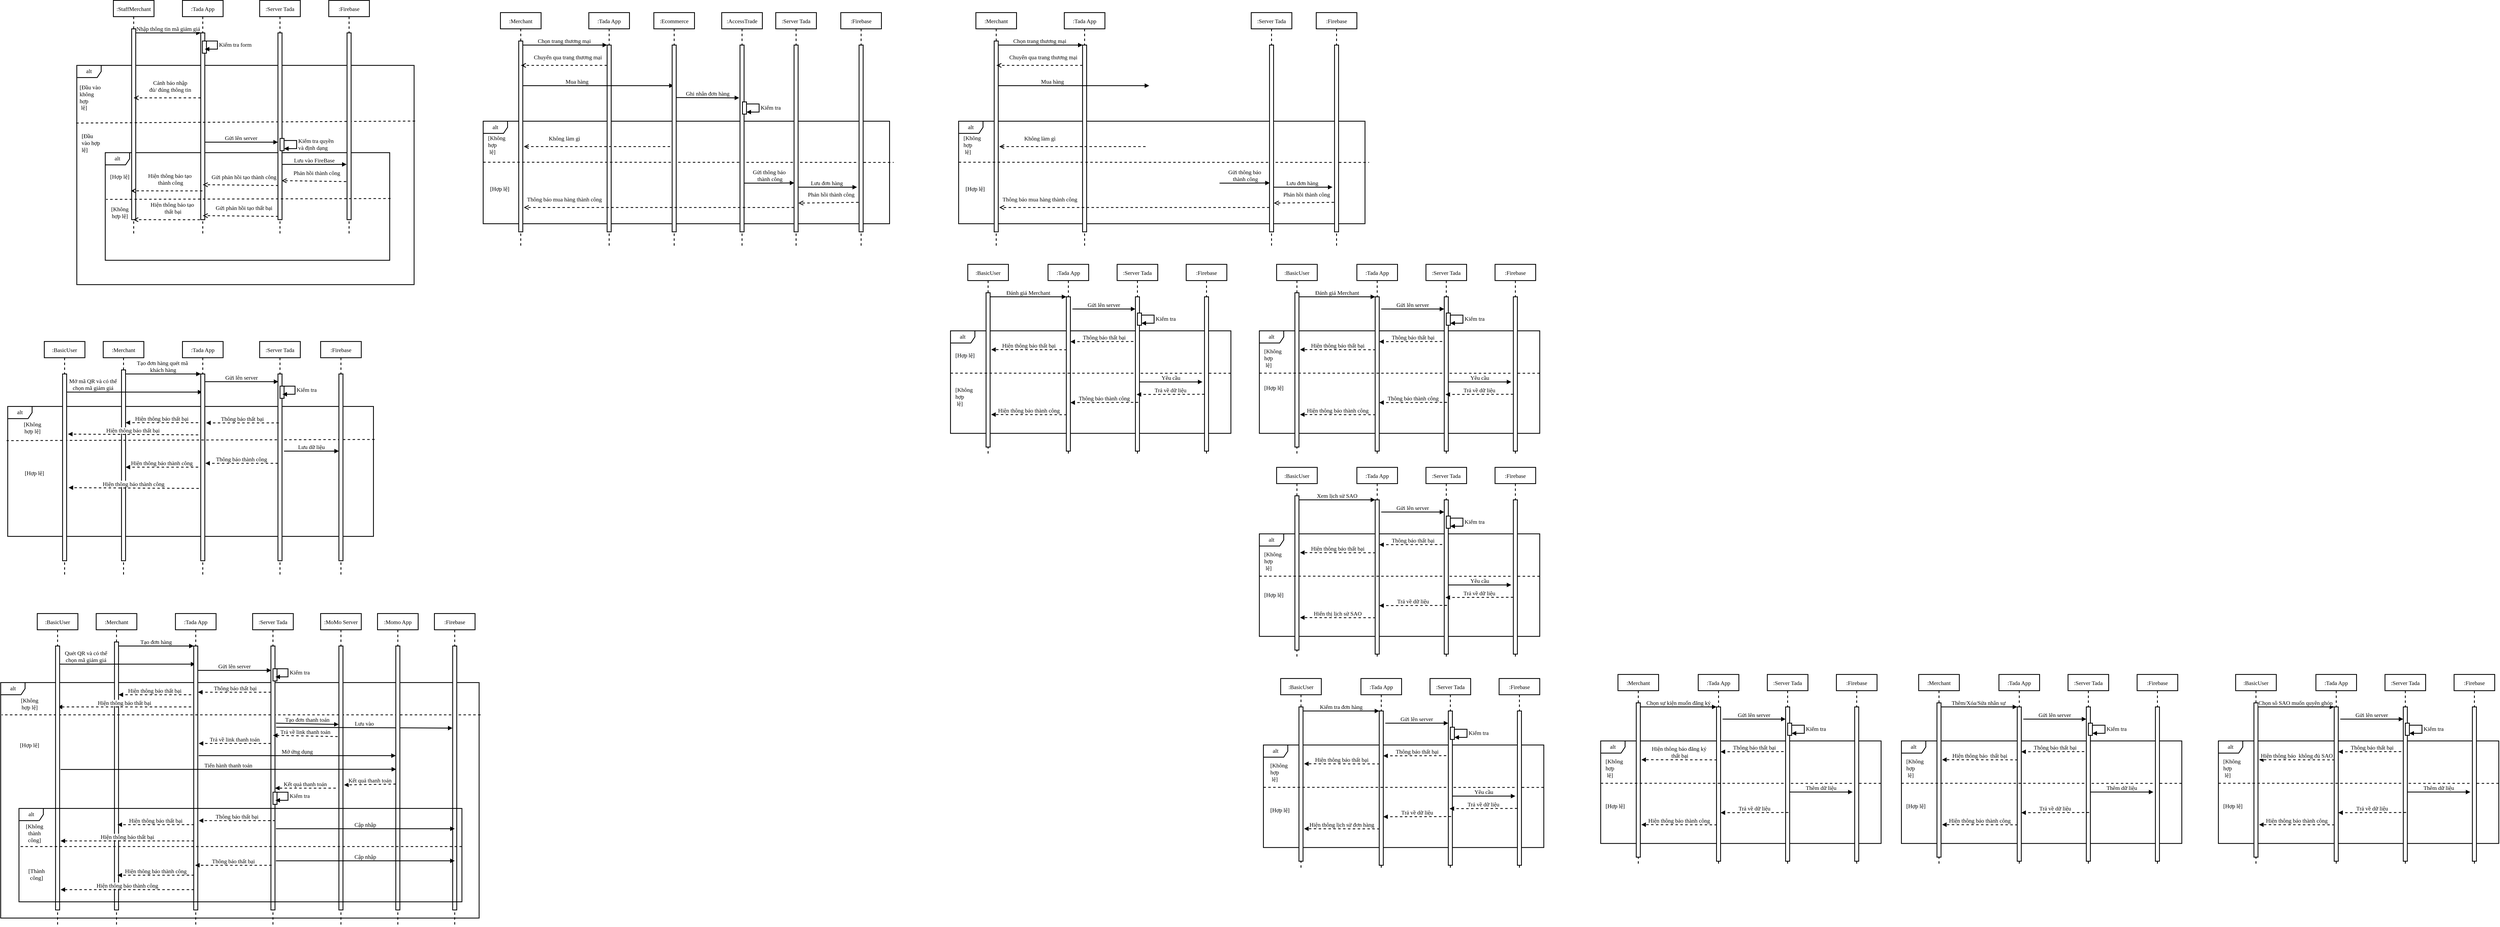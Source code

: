 <mxfile version="15.9.4" type="github">
  <diagram id="kgpKYQtTHZ0yAKxKKP6v" name="Page-1">
    <mxGraphModel dx="1719" dy="784" grid="1" gridSize="10" guides="1" tooltips="1" connect="1" arrows="1" fold="1" page="1" pageScale="1" pageWidth="850" pageHeight="1100" math="0" shadow="0">
      <root>
        <mxCell id="0" />
        <mxCell id="1" parent="0" />
        <mxCell id="56J8bb4s6W5pYYQ_S6ca-3" value="alt" style="shape=umlFrame;whiteSpace=wrap;html=1;fontSize=14;fontFamily=Times New Roman;strokeWidth=2;" parent="1" vertex="1">
          <mxGeometry x="40" y="240" width="830" height="540" as="geometry" />
        </mxCell>
        <mxCell id="UmGHdTq01QlT3rU67zMb-6" value="alt" style="shape=umlFrame;whiteSpace=wrap;html=1;fontSize=14;fontFamily=Times New Roman;strokeWidth=2;" parent="1" vertex="1">
          <mxGeometry x="110" y="455" width="700" height="265" as="geometry" />
        </mxCell>
        <mxCell id="3nuBFxr9cyL0pnOWT2aG-1" value=":StaffMerchant" style="shape=umlLifeline;perimeter=lifelinePerimeter;container=1;collapsible=0;recursiveResize=0;rounded=0;shadow=0;strokeWidth=2;fontSize=14;fontFamily=Times New Roman;" parent="1" vertex="1">
          <mxGeometry x="130" y="80" width="100" height="580" as="geometry" />
        </mxCell>
        <mxCell id="3nuBFxr9cyL0pnOWT2aG-2" value="" style="points=[];perimeter=orthogonalPerimeter;rounded=0;shadow=0;strokeWidth=2;fontSize=14;fontFamily=Times New Roman;" parent="3nuBFxr9cyL0pnOWT2aG-1" vertex="1">
          <mxGeometry x="45" y="70" width="10" height="470" as="geometry" />
        </mxCell>
        <mxCell id="3nuBFxr9cyL0pnOWT2aG-5" value=":Tada App" style="shape=umlLifeline;perimeter=lifelinePerimeter;container=1;collapsible=0;recursiveResize=0;rounded=0;shadow=0;strokeWidth=2;fontSize=14;fontFamily=Times New Roman;" parent="1" vertex="1">
          <mxGeometry x="300" y="80" width="100" height="580" as="geometry" />
        </mxCell>
        <mxCell id="3nuBFxr9cyL0pnOWT2aG-6" value="" style="points=[];perimeter=orthogonalPerimeter;rounded=0;shadow=0;strokeWidth=2;fontSize=14;fontFamily=Times New Roman;" parent="3nuBFxr9cyL0pnOWT2aG-5" vertex="1">
          <mxGeometry x="45" y="80" width="10" height="460" as="geometry" />
        </mxCell>
        <mxCell id="56J8bb4s6W5pYYQ_S6ca-1" value="" style="html=1;points=[];perimeter=orthogonalPerimeter;fontSize=14;fontFamily=Times New Roman;strokeWidth=2;" parent="3nuBFxr9cyL0pnOWT2aG-5" vertex="1">
          <mxGeometry x="49" y="100" width="10" height="30" as="geometry" />
        </mxCell>
        <mxCell id="56J8bb4s6W5pYYQ_S6ca-2" value="&lt;span style=&quot;text-align: center; font-size: 14px;&quot;&gt;Kiểm tra form&lt;/span&gt;" style="edgeStyle=orthogonalEdgeStyle;html=1;align=left;spacingLeft=2;endArrow=block;rounded=0;entryX=1;entryY=0;fontSize=14;fontFamily=Times New Roman;strokeWidth=2;" parent="3nuBFxr9cyL0pnOWT2aG-5" edge="1">
          <mxGeometry relative="1" as="geometry">
            <mxPoint x="55" y="100" as="sourcePoint" />
            <Array as="points">
              <mxPoint x="86" y="100" />
            </Array>
            <mxPoint x="55" y="120" as="targetPoint" />
          </mxGeometry>
        </mxCell>
        <mxCell id="56J8bb4s6W5pYYQ_S6ca-20" value="Hiện thông báo tạo&#xa; thành công" style="verticalAlign=bottom;endArrow=open;dashed=1;endSize=8;shadow=0;strokeWidth=2;fontSize=14;fontFamily=Times New Roman;exitX=0.1;exitY=0.783;exitDx=0;exitDy=0;exitPerimeter=0;" parent="3nuBFxr9cyL0pnOWT2aG-5" edge="1">
          <mxGeometry x="-0.091" y="-10" relative="1" as="geometry">
            <mxPoint x="-127" y="469" as="targetPoint" />
            <mxPoint x="49" y="469.18" as="sourcePoint" />
            <mxPoint as="offset" />
          </mxGeometry>
        </mxCell>
        <mxCell id="UmGHdTq01QlT3rU67zMb-13" value="Hiện thông báo tạo&#xa; thất bại" style="verticalAlign=bottom;endArrow=open;dashed=1;endSize=8;shadow=0;strokeWidth=2;fontSize=14;fontFamily=Times New Roman;exitX=0.1;exitY=0.783;exitDx=0;exitDy=0;exitPerimeter=0;" parent="3nuBFxr9cyL0pnOWT2aG-5" edge="1">
          <mxGeometry x="-0.091" y="-10" relative="1" as="geometry">
            <mxPoint x="-121" y="540" as="targetPoint" />
            <mxPoint x="55" y="540.18" as="sourcePoint" />
            <mxPoint as="offset" />
          </mxGeometry>
        </mxCell>
        <mxCell id="3nuBFxr9cyL0pnOWT2aG-7" value="" style="verticalAlign=bottom;endArrow=none;dashed=1;endSize=8;exitX=1.003;exitY=0.254;shadow=0;strokeWidth=2;fontSize=14;fontFamily=Times New Roman;exitDx=0;exitDy=0;exitPerimeter=0;entryX=-0.003;entryY=0.263;entryDx=0;entryDy=0;entryPerimeter=0;endFill=0;" parent="1" source="56J8bb4s6W5pYYQ_S6ca-3" target="56J8bb4s6W5pYYQ_S6ca-3" edge="1">
          <mxGeometry relative="1" as="geometry">
            <mxPoint x="275" y="236" as="targetPoint" />
          </mxGeometry>
        </mxCell>
        <mxCell id="3nuBFxr9cyL0pnOWT2aG-8" value="Nhập thông tin mã giảm giá" style="verticalAlign=bottom;endArrow=block;entryX=0;entryY=0;shadow=0;strokeWidth=2;fontSize=14;fontFamily=Times New Roman;" parent="1" source="3nuBFxr9cyL0pnOWT2aG-2" target="3nuBFxr9cyL0pnOWT2aG-6" edge="1">
          <mxGeometry relative="1" as="geometry">
            <mxPoint x="275" y="160" as="sourcePoint" />
          </mxGeometry>
        </mxCell>
        <mxCell id="56J8bb4s6W5pYYQ_S6ca-9" value=":Server Tada" style="shape=umlLifeline;perimeter=lifelinePerimeter;container=1;collapsible=0;recursiveResize=0;rounded=0;shadow=0;strokeWidth=2;fontSize=14;fontFamily=Times New Roman;" parent="1" vertex="1">
          <mxGeometry x="490" y="80" width="100" height="580" as="geometry" />
        </mxCell>
        <mxCell id="56J8bb4s6W5pYYQ_S6ca-10" value="" style="points=[];perimeter=orthogonalPerimeter;rounded=0;shadow=0;strokeWidth=2;fontSize=14;fontFamily=Times New Roman;" parent="56J8bb4s6W5pYYQ_S6ca-9" vertex="1">
          <mxGeometry x="45" y="80" width="10" height="460" as="geometry" />
        </mxCell>
        <mxCell id="UmGHdTq01QlT3rU67zMb-8" value="" style="html=1;points=[];perimeter=orthogonalPerimeter;fontSize=14;fontFamily=Times New Roman;strokeWidth=2;" parent="56J8bb4s6W5pYYQ_S6ca-9" vertex="1">
          <mxGeometry x="50" y="340" width="10" height="30" as="geometry" />
        </mxCell>
        <mxCell id="UmGHdTq01QlT3rU67zMb-9" value="&lt;span style=&quot;text-align: center ; font-size: 14px&quot;&gt;Kiểm tra quyền &lt;br&gt;và định dạng&lt;/span&gt;" style="edgeStyle=orthogonalEdgeStyle;html=1;align=left;spacingLeft=2;endArrow=block;rounded=0;entryX=1;entryY=0;fontSize=14;fontFamily=Times New Roman;strokeWidth=2;" parent="56J8bb4s6W5pYYQ_S6ca-9" edge="1">
          <mxGeometry relative="1" as="geometry">
            <mxPoint x="60" y="345" as="sourcePoint" />
            <Array as="points">
              <mxPoint x="91" y="345" />
            </Array>
            <mxPoint x="60" y="365" as="targetPoint" />
          </mxGeometry>
        </mxCell>
        <mxCell id="56J8bb4s6W5pYYQ_S6ca-13" value="&lt;span style=&quot;color: rgb(0, 0, 0); font-size: 14px; font-style: normal; font-weight: 400; letter-spacing: normal; text-align: center; text-indent: 0px; text-transform: none; word-spacing: 0px; display: inline; float: none; background-color: rgb(255, 255, 255);&quot;&gt;[Đầu vào không hợp&lt;br style=&quot;font-size: 14px;&quot;&gt;&amp;nbsp;lệ]&lt;/span&gt;" style="text;whiteSpace=wrap;html=1;fontSize=14;fontFamily=Times New Roman;strokeWidth=2;" parent="1" vertex="1">
          <mxGeometry x="45" y="280" width="60" height="50" as="geometry" />
        </mxCell>
        <mxCell id="56J8bb4s6W5pYYQ_S6ca-15" value="&lt;span style=&quot;color: rgb(0, 0, 0); font-size: 14px; font-style: normal; font-weight: 400; letter-spacing: normal; text-align: center; text-indent: 0px; text-transform: none; word-spacing: 0px; background-color: rgb(248, 249, 250); display: inline; float: none;&quot;&gt;[Đầu vào hợp lệ]&lt;/span&gt;" style="text;whiteSpace=wrap;html=1;fontSize=14;fontFamily=Times New Roman;strokeWidth=2;" parent="1" vertex="1">
          <mxGeometry x="50" y="400" width="50" height="50" as="geometry" />
        </mxCell>
        <mxCell id="56J8bb4s6W5pYYQ_S6ca-16" value="Cảnh báo nhập &#xa;đủ/ đúng thông tin" style="verticalAlign=bottom;endArrow=open;dashed=1;endSize=8;shadow=0;strokeWidth=2;fontSize=14;fontFamily=Times New Roman;" parent="1" source="3nuBFxr9cyL0pnOWT2aG-6" edge="1">
          <mxGeometry x="-0.091" y="-10" relative="1" as="geometry">
            <mxPoint x="180" y="320" as="targetPoint" />
            <mxPoint x="180" y="320.0" as="sourcePoint" />
            <mxPoint as="offset" />
          </mxGeometry>
        </mxCell>
        <mxCell id="56J8bb4s6W5pYYQ_S6ca-19" value="Phản hồi thành công" style="verticalAlign=bottom;endArrow=open;dashed=1;endSize=8;shadow=0;strokeWidth=2;fontSize=14;fontFamily=Times New Roman;exitX=-0.2;exitY=0.796;exitDx=0;exitDy=0;exitPerimeter=0;entryX=0.9;entryY=0.791;entryDx=0;entryDy=0;entryPerimeter=0;" parent="1" source="UmGHdTq01QlT3rU67zMb-2" target="56J8bb4s6W5pYYQ_S6ca-10" edge="1">
          <mxGeometry x="-0.091" y="-10" relative="1" as="geometry">
            <mxPoint x="550" y="520" as="targetPoint" />
            <mxPoint x="525" y="520" as="sourcePoint" />
            <mxPoint as="offset" />
          </mxGeometry>
        </mxCell>
        <mxCell id="UmGHdTq01QlT3rU67zMb-1" value=":Firebase" style="shape=umlLifeline;perimeter=lifelinePerimeter;container=1;collapsible=0;recursiveResize=0;rounded=0;shadow=0;strokeWidth=2;fontSize=14;fontFamily=Times New Roman;" parent="1" vertex="1">
          <mxGeometry x="660" y="80" width="100" height="580" as="geometry" />
        </mxCell>
        <mxCell id="UmGHdTq01QlT3rU67zMb-2" value="" style="points=[];perimeter=orthogonalPerimeter;rounded=0;shadow=0;strokeWidth=2;fontSize=14;fontFamily=Times New Roman;" parent="UmGHdTq01QlT3rU67zMb-1" vertex="1">
          <mxGeometry x="45" y="80" width="10" height="460" as="geometry" />
        </mxCell>
        <mxCell id="UmGHdTq01QlT3rU67zMb-3" value="Lưu vào FireBase" style="verticalAlign=bottom;endArrow=block;entryX=-0.1;entryY=0.704;shadow=0;strokeWidth=2;fontSize=14;fontFamily=Times New Roman;entryDx=0;entryDy=0;entryPerimeter=0;" parent="1" source="56J8bb4s6W5pYYQ_S6ca-10" target="UmGHdTq01QlT3rU67zMb-2" edge="1">
          <mxGeometry relative="1" as="geometry">
            <mxPoint x="570" y="450" as="sourcePoint" />
            <mxPoint x="695" y="450.0" as="targetPoint" />
          </mxGeometry>
        </mxCell>
        <mxCell id="56J8bb4s6W5pYYQ_S6ca-18" value="Gửi lên server" style="verticalAlign=bottom;endArrow=block;shadow=0;strokeWidth=2;fontSize=14;fontFamily=Times New Roman;exitX=0.9;exitY=0.585;exitDx=0;exitDy=0;exitPerimeter=0;" parent="1" source="3nuBFxr9cyL0pnOWT2aG-6" target="56J8bb4s6W5pYYQ_S6ca-10" edge="1">
          <mxGeometry relative="1" as="geometry">
            <mxPoint x="355" y="450.0" as="sourcePoint" />
            <mxPoint x="525" y="450.0" as="targetPoint" />
          </mxGeometry>
        </mxCell>
        <mxCell id="UmGHdTq01QlT3rU67zMb-7" value="Gửi phản hồi tạo thành công" style="verticalAlign=bottom;endArrow=open;dashed=1;endSize=8;shadow=0;strokeWidth=2;fontSize=14;fontFamily=Times New Roman;exitX=0.1;exitY=0.817;exitDx=0;exitDy=0;exitPerimeter=0;entryX=0.9;entryY=0.791;entryDx=0;entryDy=0;entryPerimeter=0;" parent="1" source="56J8bb4s6W5pYYQ_S6ca-10" edge="1">
          <mxGeometry x="-0.091" y="-10" relative="1" as="geometry">
            <mxPoint x="350" y="533.86" as="targetPoint" />
            <mxPoint x="509" y="536.16" as="sourcePoint" />
            <mxPoint as="offset" />
          </mxGeometry>
        </mxCell>
        <mxCell id="UmGHdTq01QlT3rU67zMb-12" value="Gửi phản hồi tạo thất bại" style="verticalAlign=bottom;endArrow=open;dashed=1;endSize=8;shadow=0;strokeWidth=2;fontSize=14;fontFamily=Times New Roman;exitX=0.1;exitY=0.817;exitDx=0;exitDy=0;exitPerimeter=0;entryX=0.9;entryY=0.791;entryDx=0;entryDy=0;entryPerimeter=0;" parent="1" edge="1">
          <mxGeometry x="-0.091" y="-10" relative="1" as="geometry">
            <mxPoint x="350" y="610" as="targetPoint" />
            <mxPoint x="536" y="611.96" as="sourcePoint" />
            <mxPoint as="offset" />
          </mxGeometry>
        </mxCell>
        <mxCell id="UmGHdTq01QlT3rU67zMb-10" value="" style="verticalAlign=bottom;endArrow=none;dashed=1;endSize=8;shadow=0;strokeWidth=2;fontSize=14;fontFamily=Times New Roman;endFill=0;exitX=1.003;exitY=0.426;exitDx=0;exitDy=0;exitPerimeter=0;entryX=0.003;entryY=0.434;entryDx=0;entryDy=0;entryPerimeter=0;" parent="1" source="UmGHdTq01QlT3rU67zMb-6" target="UmGHdTq01QlT3rU67zMb-6" edge="1">
          <mxGeometry relative="1" as="geometry">
            <mxPoint x="110" y="590" as="targetPoint" />
            <mxPoint x="810" y="590" as="sourcePoint" />
          </mxGeometry>
        </mxCell>
        <mxCell id="UmGHdTq01QlT3rU67zMb-14" value="&lt;div style=&quot;text-align: center&quot;&gt;&lt;span&gt;[Hợp lệ]&lt;/span&gt;&lt;/div&gt;" style="text;whiteSpace=wrap;html=1;fontSize=14;fontFamily=Times New Roman;strokeWidth=2;" parent="1" vertex="1">
          <mxGeometry x="120" y="500" width="50" height="50" as="geometry" />
        </mxCell>
        <mxCell id="UmGHdTq01QlT3rU67zMb-15" value="&lt;div style=&quot;text-align: center&quot;&gt;[Không hợp lệ]&lt;/div&gt;" style="text;whiteSpace=wrap;html=1;fontSize=14;fontFamily=Times New Roman;strokeWidth=2;" parent="1" vertex="1">
          <mxGeometry x="120" y="580" width="50" height="50" as="geometry" />
        </mxCell>
        <mxCell id="3WbBXnuB34VJR-gaeWX0-1" value="alt" style="shape=umlFrame;whiteSpace=wrap;html=1;fontSize=14;fontFamily=Times New Roman;strokeWidth=2;" parent="1" vertex="1">
          <mxGeometry x="1040" y="377.5" width="1000" height="252.5" as="geometry" />
        </mxCell>
        <mxCell id="3WbBXnuB34VJR-gaeWX0-3" value=":Merchant" style="shape=umlLifeline;perimeter=lifelinePerimeter;container=1;collapsible=0;recursiveResize=0;rounded=0;shadow=0;strokeWidth=2;fontSize=14;fontFamily=Times New Roman;" parent="1" vertex="1">
          <mxGeometry x="1082.49" y="110" width="100" height="580" as="geometry" />
        </mxCell>
        <mxCell id="3WbBXnuB34VJR-gaeWX0-4" value="" style="points=[];perimeter=orthogonalPerimeter;rounded=0;shadow=0;strokeWidth=2;fontSize=14;fontFamily=Times New Roman;" parent="3WbBXnuB34VJR-gaeWX0-3" vertex="1">
          <mxGeometry x="45" y="70" width="10" height="470" as="geometry" />
        </mxCell>
        <mxCell id="3WbBXnuB34VJR-gaeWX0-5" value=":Tada App" style="shape=umlLifeline;perimeter=lifelinePerimeter;container=1;collapsible=0;recursiveResize=0;rounded=0;shadow=0;strokeWidth=2;fontSize=14;fontFamily=Times New Roman;" parent="1" vertex="1">
          <mxGeometry x="1300" y="110" width="100" height="580" as="geometry" />
        </mxCell>
        <mxCell id="3WbBXnuB34VJR-gaeWX0-6" value="" style="points=[];perimeter=orthogonalPerimeter;rounded=0;shadow=0;strokeWidth=2;fontSize=14;fontFamily=Times New Roman;" parent="3WbBXnuB34VJR-gaeWX0-5" vertex="1">
          <mxGeometry x="45" y="80" width="10" height="460" as="geometry" />
        </mxCell>
        <mxCell id="3WbBXnuB34VJR-gaeWX0-34" value="Mua hàng" style="verticalAlign=bottom;endArrow=block;shadow=0;strokeWidth=2;fontSize=14;fontFamily=Times New Roman;" parent="3WbBXnuB34VJR-gaeWX0-5" target="3WbBXnuB34VJR-gaeWX0-32" edge="1">
          <mxGeometry x="-0.287" relative="1" as="geometry">
            <mxPoint x="-162.51" y="180.0" as="sourcePoint" />
            <mxPoint x="45" y="180.0" as="targetPoint" />
            <mxPoint x="1" as="offset" />
          </mxGeometry>
        </mxCell>
        <mxCell id="3WbBXnuB34VJR-gaeWX0-11" value="" style="verticalAlign=bottom;endArrow=none;dashed=1;endSize=8;exitX=0;exitY=0.4;shadow=0;strokeWidth=2;fontSize=14;fontFamily=Times New Roman;exitDx=0;exitDy=0;exitPerimeter=0;endFill=0;" parent="1" source="3WbBXnuB34VJR-gaeWX0-1" edge="1">
          <mxGeometry relative="1" as="geometry">
            <mxPoint x="2050" y="479" as="targetPoint" />
            <Array as="points" />
          </mxGeometry>
        </mxCell>
        <mxCell id="3WbBXnuB34VJR-gaeWX0-12" value="Chọn trang thương mại " style="verticalAlign=bottom;endArrow=block;entryX=0;entryY=0;shadow=0;strokeWidth=2;fontSize=14;fontFamily=Times New Roman;" parent="1" source="3WbBXnuB34VJR-gaeWX0-4" target="3WbBXnuB34VJR-gaeWX0-6" edge="1">
          <mxGeometry relative="1" as="geometry">
            <mxPoint x="1227.49" y="190" as="sourcePoint" />
          </mxGeometry>
        </mxCell>
        <mxCell id="3WbBXnuB34VJR-gaeWX0-13" value=":Server Tada" style="shape=umlLifeline;perimeter=lifelinePerimeter;container=1;collapsible=0;recursiveResize=0;rounded=0;shadow=0;strokeWidth=2;fontSize=14;fontFamily=Times New Roman;" parent="1" vertex="1">
          <mxGeometry x="1760" y="110" width="100" height="580" as="geometry" />
        </mxCell>
        <mxCell id="3WbBXnuB34VJR-gaeWX0-14" value="" style="points=[];perimeter=orthogonalPerimeter;rounded=0;shadow=0;strokeWidth=2;fontSize=14;fontFamily=Times New Roman;" parent="3WbBXnuB34VJR-gaeWX0-13" vertex="1">
          <mxGeometry x="45" y="80" width="10" height="460" as="geometry" />
        </mxCell>
        <mxCell id="3WbBXnuB34VJR-gaeWX0-19" value="Chuyển qua trang thương mại" style="verticalAlign=bottom;endArrow=open;dashed=1;endSize=8;shadow=0;strokeWidth=2;fontSize=14;fontFamily=Times New Roman;" parent="1" source="3WbBXnuB34VJR-gaeWX0-6" target="3WbBXnuB34VJR-gaeWX0-3" edge="1">
          <mxGeometry x="-0.091" y="-10" relative="1" as="geometry">
            <mxPoint x="1132.49" y="350" as="targetPoint" />
            <mxPoint x="1132.49" y="350.0" as="sourcePoint" />
            <mxPoint as="offset" />
            <Array as="points">
              <mxPoint x="1230" y="240" />
            </Array>
          </mxGeometry>
        </mxCell>
        <mxCell id="3WbBXnuB34VJR-gaeWX0-20" value="Phản hồi thành công" style="verticalAlign=bottom;endArrow=open;dashed=1;endSize=8;shadow=0;strokeWidth=2;fontSize=14;fontFamily=Times New Roman;exitX=-0.142;exitY=0.842;exitDx=0;exitDy=0;exitPerimeter=0;entryX=1.067;entryY=0.846;entryDx=0;entryDy=0;entryPerimeter=0;" parent="1" source="3WbBXnuB34VJR-gaeWX0-22" target="3WbBXnuB34VJR-gaeWX0-14" edge="1">
          <mxGeometry x="-0.091" y="-10" relative="1" as="geometry">
            <mxPoint x="1710" y="550" as="targetPoint" />
            <mxPoint x="1685" y="550" as="sourcePoint" />
            <mxPoint as="offset" />
          </mxGeometry>
        </mxCell>
        <mxCell id="3WbBXnuB34VJR-gaeWX0-21" value=":Firebase" style="shape=umlLifeline;perimeter=lifelinePerimeter;container=1;collapsible=0;recursiveResize=0;rounded=0;shadow=0;strokeWidth=2;fontSize=14;fontFamily=Times New Roman;" parent="1" vertex="1">
          <mxGeometry x="1920" y="110" width="100" height="580" as="geometry" />
        </mxCell>
        <mxCell id="3WbBXnuB34VJR-gaeWX0-22" value="" style="points=[];perimeter=orthogonalPerimeter;rounded=0;shadow=0;strokeWidth=2;fontSize=14;fontFamily=Times New Roman;" parent="3WbBXnuB34VJR-gaeWX0-21" vertex="1">
          <mxGeometry x="45" y="80" width="10" height="460" as="geometry" />
        </mxCell>
        <mxCell id="3WbBXnuB34VJR-gaeWX0-45" value="Lưu đơn hàng " style="verticalAlign=bottom;endArrow=block;shadow=0;strokeWidth=2;fontSize=14;fontFamily=Times New Roman;" parent="3WbBXnuB34VJR-gaeWX0-21" edge="1">
          <mxGeometry relative="1" as="geometry">
            <mxPoint x="-105" y="430.0" as="sourcePoint" />
            <mxPoint x="40" y="430" as="targetPoint" />
            <mxPoint as="offset" />
          </mxGeometry>
        </mxCell>
        <mxCell id="3WbBXnuB34VJR-gaeWX0-30" value=":AccessTrade" style="shape=umlLifeline;perimeter=lifelinePerimeter;container=1;collapsible=0;recursiveResize=0;rounded=0;shadow=0;strokeWidth=2;fontSize=14;fontFamily=Times New Roman;" parent="1" vertex="1">
          <mxGeometry x="1627" y="110" width="100" height="580" as="geometry" />
        </mxCell>
        <mxCell id="3WbBXnuB34VJR-gaeWX0-31" value="" style="points=[];perimeter=orthogonalPerimeter;rounded=0;shadow=0;strokeWidth=2;fontSize=14;fontFamily=Times New Roman;" parent="3WbBXnuB34VJR-gaeWX0-30" vertex="1">
          <mxGeometry x="45" y="80" width="10" height="460" as="geometry" />
        </mxCell>
        <mxCell id="3WbBXnuB34VJR-gaeWX0-39" value="" style="html=1;points=[];perimeter=orthogonalPerimeter;fontSize=14;fontFamily=Times New Roman;strokeWidth=2;" parent="3WbBXnuB34VJR-gaeWX0-30" vertex="1">
          <mxGeometry x="51" y="220" width="10" height="30" as="geometry" />
        </mxCell>
        <mxCell id="3WbBXnuB34VJR-gaeWX0-40" value="&lt;span style=&quot;text-align: center ; font-size: 14px&quot;&gt;Kiểm tra&amp;nbsp;&lt;/span&gt;" style="edgeStyle=orthogonalEdgeStyle;html=1;align=left;spacingLeft=2;endArrow=block;rounded=0;entryX=1;entryY=0;fontSize=14;fontFamily=Times New Roman;strokeWidth=2;" parent="3WbBXnuB34VJR-gaeWX0-30" edge="1">
          <mxGeometry relative="1" as="geometry">
            <mxPoint x="61" y="225" as="sourcePoint" />
            <Array as="points">
              <mxPoint x="92" y="225" />
            </Array>
            <mxPoint x="61" y="245" as="targetPoint" />
          </mxGeometry>
        </mxCell>
        <mxCell id="3WbBXnuB34VJR-gaeWX0-32" value=":Ecommerce" style="shape=umlLifeline;perimeter=lifelinePerimeter;container=1;collapsible=0;recursiveResize=0;rounded=0;shadow=0;strokeWidth=2;fontSize=14;fontFamily=Times New Roman;" parent="1" vertex="1">
          <mxGeometry x="1460" y="110" width="100" height="580" as="geometry" />
        </mxCell>
        <mxCell id="3WbBXnuB34VJR-gaeWX0-33" value="" style="points=[];perimeter=orthogonalPerimeter;rounded=0;shadow=0;strokeWidth=2;fontSize=14;fontFamily=Times New Roman;" parent="3WbBXnuB34VJR-gaeWX0-32" vertex="1">
          <mxGeometry x="45" y="80" width="10" height="460" as="geometry" />
        </mxCell>
        <mxCell id="3WbBXnuB34VJR-gaeWX0-35" value="Ghi nhân đơn hàng" style="verticalAlign=bottom;endArrow=block;shadow=0;strokeWidth=2;fontSize=14;fontFamily=Times New Roman;exitX=1.012;exitY=0.281;exitDx=0;exitDy=0;exitPerimeter=0;" parent="1" source="3WbBXnuB34VJR-gaeWX0-33" edge="1">
          <mxGeometry relative="1" as="geometry">
            <mxPoint x="1520" y="320" as="sourcePoint" />
            <mxPoint x="1670" y="320" as="targetPoint" />
            <mxPoint as="offset" />
          </mxGeometry>
        </mxCell>
        <mxCell id="3WbBXnuB34VJR-gaeWX0-41" value="&lt;span style=&quot;color: rgb(0 , 0 , 0) ; font-size: 14px ; font-style: normal ; font-weight: 400 ; letter-spacing: normal ; text-align: center ; text-indent: 0px ; text-transform: none ; word-spacing: 0px ; display: inline ; float: none ; background-color: rgb(255 , 255 , 255)&quot;&gt;[Không hợp&lt;br style=&quot;font-size: 14px&quot;&gt;&amp;nbsp;lệ]&lt;/span&gt;" style="text;whiteSpace=wrap;html=1;fontSize=14;fontFamily=Times New Roman;strokeWidth=2;" parent="1" vertex="1">
          <mxGeometry x="1050" y="405" width="60" height="50" as="geometry" />
        </mxCell>
        <mxCell id="3WbBXnuB34VJR-gaeWX0-42" value="&lt;span style=&quot;color: rgb(0 , 0 , 0) ; font-size: 14px ; font-style: normal ; font-weight: 400 ; letter-spacing: normal ; text-align: center ; text-indent: 0px ; text-transform: none ; word-spacing: 0px ; background-color: rgb(248 , 249 , 250) ; display: inline ; float: none&quot;&gt;[Hợp lệ]&lt;/span&gt;" style="text;whiteSpace=wrap;html=1;fontSize=14;fontFamily=Times New Roman;strokeWidth=2;" parent="1" vertex="1">
          <mxGeometry x="1055" y="530" width="50" height="50" as="geometry" />
        </mxCell>
        <mxCell id="3WbBXnuB34VJR-gaeWX0-43" value="Gửi thông báo&#xa; thành công" style="verticalAlign=bottom;endArrow=block;shadow=0;strokeWidth=2;fontSize=14;fontFamily=Times New Roman;entryX=0.075;entryY=0.738;entryDx=0;entryDy=0;entryPerimeter=0;" parent="1" source="3WbBXnuB34VJR-gaeWX0-31" target="3WbBXnuB34VJR-gaeWX0-14" edge="1">
          <mxGeometry relative="1" as="geometry">
            <mxPoint x="1645" y="510.0" as="sourcePoint" />
            <mxPoint x="1805" y="510.0" as="targetPoint" />
            <mxPoint as="offset" />
            <Array as="points">
              <mxPoint x="1760" y="530" />
            </Array>
          </mxGeometry>
        </mxCell>
        <mxCell id="3WbBXnuB34VJR-gaeWX0-9" value="Thông báo mua hàng thành công" style="verticalAlign=bottom;endArrow=open;dashed=1;endSize=8;shadow=0;strokeWidth=2;fontSize=14;fontFamily=Times New Roman;" parent="1" source="3WbBXnuB34VJR-gaeWX0-14" edge="1">
          <mxGeometry x="0.699" y="-10" relative="1" as="geometry">
            <mxPoint x="1140" y="590" as="targetPoint" />
            <mxPoint x="1316" y="590.18" as="sourcePoint" />
            <mxPoint as="offset" />
          </mxGeometry>
        </mxCell>
        <mxCell id="3WbBXnuB34VJR-gaeWX0-46" value="Không làm gì" style="verticalAlign=bottom;endArrow=open;dashed=1;endSize=8;shadow=0;strokeWidth=2;fontSize=14;fontFamily=Times New Roman;" parent="1" edge="1">
          <mxGeometry x="0.444" y="-10" relative="1" as="geometry">
            <mxPoint x="1140" y="440" as="targetPoint" />
            <mxPoint x="1500" y="440" as="sourcePoint" />
            <mxPoint as="offset" />
          </mxGeometry>
        </mxCell>
        <mxCell id="3WbBXnuB34VJR-gaeWX0-47" value="alt" style="shape=umlFrame;whiteSpace=wrap;html=1;fontSize=14;fontFamily=Times New Roman;strokeWidth=2;" parent="1" vertex="1">
          <mxGeometry x="2210" y="377.5" width="1000" height="252.5" as="geometry" />
        </mxCell>
        <mxCell id="3WbBXnuB34VJR-gaeWX0-48" value=":Merchant" style="shape=umlLifeline;perimeter=lifelinePerimeter;container=1;collapsible=0;recursiveResize=0;rounded=0;shadow=0;strokeWidth=2;fontSize=14;fontFamily=Times New Roman;" parent="1" vertex="1">
          <mxGeometry x="2252.49" y="110" width="100" height="580" as="geometry" />
        </mxCell>
        <mxCell id="3WbBXnuB34VJR-gaeWX0-49" value="" style="points=[];perimeter=orthogonalPerimeter;rounded=0;shadow=0;strokeWidth=2;fontSize=14;fontFamily=Times New Roman;" parent="3WbBXnuB34VJR-gaeWX0-48" vertex="1">
          <mxGeometry x="45" y="70" width="10" height="470" as="geometry" />
        </mxCell>
        <mxCell id="3WbBXnuB34VJR-gaeWX0-50" value=":Tada App" style="shape=umlLifeline;perimeter=lifelinePerimeter;container=1;collapsible=0;recursiveResize=0;rounded=0;shadow=0;strokeWidth=2;fontSize=14;fontFamily=Times New Roman;" parent="1" vertex="1">
          <mxGeometry x="2470" y="110" width="100" height="580" as="geometry" />
        </mxCell>
        <mxCell id="3WbBXnuB34VJR-gaeWX0-51" value="" style="points=[];perimeter=orthogonalPerimeter;rounded=0;shadow=0;strokeWidth=2;fontSize=14;fontFamily=Times New Roman;" parent="3WbBXnuB34VJR-gaeWX0-50" vertex="1">
          <mxGeometry x="45" y="80" width="10" height="460" as="geometry" />
        </mxCell>
        <mxCell id="3WbBXnuB34VJR-gaeWX0-52" value="Mua hàng" style="verticalAlign=bottom;endArrow=block;shadow=0;strokeWidth=2;fontSize=14;fontFamily=Times New Roman;" parent="3WbBXnuB34VJR-gaeWX0-50" edge="1">
          <mxGeometry x="-0.287" relative="1" as="geometry">
            <mxPoint x="-162.51" y="180.0" as="sourcePoint" />
            <mxPoint x="209" y="180.0" as="targetPoint" />
            <mxPoint x="1" as="offset" />
          </mxGeometry>
        </mxCell>
        <mxCell id="3WbBXnuB34VJR-gaeWX0-53" value="" style="verticalAlign=bottom;endArrow=none;dashed=1;endSize=8;exitX=0;exitY=0.4;shadow=0;strokeWidth=2;fontSize=14;fontFamily=Times New Roman;exitDx=0;exitDy=0;exitPerimeter=0;endFill=0;" parent="1" source="3WbBXnuB34VJR-gaeWX0-47" edge="1">
          <mxGeometry relative="1" as="geometry">
            <mxPoint x="3220" y="479" as="targetPoint" />
            <Array as="points" />
          </mxGeometry>
        </mxCell>
        <mxCell id="3WbBXnuB34VJR-gaeWX0-54" value="Chọn trang thương mại " style="verticalAlign=bottom;endArrow=block;entryX=0;entryY=0;shadow=0;strokeWidth=2;fontSize=14;fontFamily=Times New Roman;" parent="1" source="3WbBXnuB34VJR-gaeWX0-49" target="3WbBXnuB34VJR-gaeWX0-51" edge="1">
          <mxGeometry relative="1" as="geometry">
            <mxPoint x="2397.49" y="190" as="sourcePoint" />
          </mxGeometry>
        </mxCell>
        <mxCell id="3WbBXnuB34VJR-gaeWX0-55" value=":Server Tada" style="shape=umlLifeline;perimeter=lifelinePerimeter;container=1;collapsible=0;recursiveResize=0;rounded=0;shadow=0;strokeWidth=2;fontSize=14;fontFamily=Times New Roman;" parent="1" vertex="1">
          <mxGeometry x="2930" y="110" width="100" height="580" as="geometry" />
        </mxCell>
        <mxCell id="3WbBXnuB34VJR-gaeWX0-56" value="" style="points=[];perimeter=orthogonalPerimeter;rounded=0;shadow=0;strokeWidth=2;fontSize=14;fontFamily=Times New Roman;" parent="3WbBXnuB34VJR-gaeWX0-55" vertex="1">
          <mxGeometry x="45" y="80" width="10" height="460" as="geometry" />
        </mxCell>
        <mxCell id="3WbBXnuB34VJR-gaeWX0-57" value="Chuyển qua trang thương mại" style="verticalAlign=bottom;endArrow=open;dashed=1;endSize=8;shadow=0;strokeWidth=2;fontSize=14;fontFamily=Times New Roman;" parent="1" source="3WbBXnuB34VJR-gaeWX0-51" target="3WbBXnuB34VJR-gaeWX0-48" edge="1">
          <mxGeometry x="-0.091" y="-10" relative="1" as="geometry">
            <mxPoint x="2302.49" y="350" as="targetPoint" />
            <mxPoint x="2302.49" y="350.0" as="sourcePoint" />
            <mxPoint as="offset" />
            <Array as="points">
              <mxPoint x="2400" y="240" />
            </Array>
          </mxGeometry>
        </mxCell>
        <mxCell id="3WbBXnuB34VJR-gaeWX0-58" value="Phản hồi thành công" style="verticalAlign=bottom;endArrow=open;dashed=1;endSize=8;shadow=0;strokeWidth=2;fontSize=14;fontFamily=Times New Roman;exitX=-0.142;exitY=0.842;exitDx=0;exitDy=0;exitPerimeter=0;entryX=1.067;entryY=0.846;entryDx=0;entryDy=0;entryPerimeter=0;" parent="1" source="3WbBXnuB34VJR-gaeWX0-60" target="3WbBXnuB34VJR-gaeWX0-56" edge="1">
          <mxGeometry x="-0.091" y="-10" relative="1" as="geometry">
            <mxPoint x="2880" y="550" as="targetPoint" />
            <mxPoint x="2855" y="550" as="sourcePoint" />
            <mxPoint as="offset" />
          </mxGeometry>
        </mxCell>
        <mxCell id="3WbBXnuB34VJR-gaeWX0-59" value=":Firebase" style="shape=umlLifeline;perimeter=lifelinePerimeter;container=1;collapsible=0;recursiveResize=0;rounded=0;shadow=0;strokeWidth=2;fontSize=14;fontFamily=Times New Roman;" parent="1" vertex="1">
          <mxGeometry x="3090" y="110" width="100" height="580" as="geometry" />
        </mxCell>
        <mxCell id="3WbBXnuB34VJR-gaeWX0-60" value="" style="points=[];perimeter=orthogonalPerimeter;rounded=0;shadow=0;strokeWidth=2;fontSize=14;fontFamily=Times New Roman;" parent="3WbBXnuB34VJR-gaeWX0-59" vertex="1">
          <mxGeometry x="45" y="80" width="10" height="460" as="geometry" />
        </mxCell>
        <mxCell id="3WbBXnuB34VJR-gaeWX0-61" value="Lưu đơn hàng " style="verticalAlign=bottom;endArrow=block;shadow=0;strokeWidth=2;fontSize=14;fontFamily=Times New Roman;" parent="3WbBXnuB34VJR-gaeWX0-59" edge="1">
          <mxGeometry relative="1" as="geometry">
            <mxPoint x="-105" y="430.0" as="sourcePoint" />
            <mxPoint x="40" y="430" as="targetPoint" />
            <mxPoint as="offset" />
          </mxGeometry>
        </mxCell>
        <mxCell id="3WbBXnuB34VJR-gaeWX0-69" value="&lt;span style=&quot;color: rgb(0 , 0 , 0) ; font-size: 14px ; font-style: normal ; font-weight: 400 ; letter-spacing: normal ; text-align: center ; text-indent: 0px ; text-transform: none ; word-spacing: 0px ; display: inline ; float: none ; background-color: rgb(255 , 255 , 255)&quot;&gt;[Không hợp&lt;br style=&quot;font-size: 14px&quot;&gt;&amp;nbsp;lệ]&lt;/span&gt;" style="text;whiteSpace=wrap;html=1;fontSize=14;fontFamily=Times New Roman;strokeWidth=2;" parent="1" vertex="1">
          <mxGeometry x="2220" y="405" width="60" height="50" as="geometry" />
        </mxCell>
        <mxCell id="3WbBXnuB34VJR-gaeWX0-70" value="&lt;span style=&quot;color: rgb(0 , 0 , 0) ; font-size: 14px ; font-style: normal ; font-weight: 400 ; letter-spacing: normal ; text-align: center ; text-indent: 0px ; text-transform: none ; word-spacing: 0px ; background-color: rgb(248 , 249 , 250) ; display: inline ; float: none&quot;&gt;[Hợp lệ]&lt;/span&gt;" style="text;whiteSpace=wrap;html=1;fontSize=14;fontFamily=Times New Roman;strokeWidth=2;" parent="1" vertex="1">
          <mxGeometry x="2225" y="530" width="50" height="50" as="geometry" />
        </mxCell>
        <mxCell id="3WbBXnuB34VJR-gaeWX0-71" value="Gửi thông báo&#xa; thành công" style="verticalAlign=bottom;endArrow=block;shadow=0;strokeWidth=2;fontSize=14;fontFamily=Times New Roman;entryX=0.075;entryY=0.738;entryDx=0;entryDy=0;entryPerimeter=0;" parent="1" target="3WbBXnuB34VJR-gaeWX0-56" edge="1">
          <mxGeometry relative="1" as="geometry">
            <mxPoint x="2852" y="530" as="sourcePoint" />
            <mxPoint x="2975" y="510.0" as="targetPoint" />
            <mxPoint as="offset" />
            <Array as="points">
              <mxPoint x="2930" y="530" />
            </Array>
          </mxGeometry>
        </mxCell>
        <mxCell id="3WbBXnuB34VJR-gaeWX0-72" value="Thông báo mua hàng thành công" style="verticalAlign=bottom;endArrow=open;dashed=1;endSize=8;shadow=0;strokeWidth=2;fontSize=14;fontFamily=Times New Roman;" parent="1" source="3WbBXnuB34VJR-gaeWX0-56" edge="1">
          <mxGeometry x="0.699" y="-10" relative="1" as="geometry">
            <mxPoint x="2310.0" y="590" as="targetPoint" />
            <mxPoint x="2486" y="590.18" as="sourcePoint" />
            <mxPoint as="offset" />
          </mxGeometry>
        </mxCell>
        <mxCell id="3WbBXnuB34VJR-gaeWX0-73" value="Không làm gì" style="verticalAlign=bottom;endArrow=open;dashed=1;endSize=8;shadow=0;strokeWidth=2;fontSize=14;fontFamily=Times New Roman;" parent="1" edge="1">
          <mxGeometry x="0.444" y="-10" relative="1" as="geometry">
            <mxPoint x="2310.0" y="440" as="targetPoint" />
            <mxPoint x="2670" y="440" as="sourcePoint" />
            <mxPoint as="offset" />
          </mxGeometry>
        </mxCell>
        <mxCell id="3WbBXnuB34VJR-gaeWX0-74" value="alt" style="shape=umlFrame;whiteSpace=wrap;html=1;fontSize=14;fontFamily=Times New Roman;strokeWidth=2;" parent="1" vertex="1">
          <mxGeometry x="-130" y="1080" width="900" height="320" as="geometry" />
        </mxCell>
        <mxCell id="3WbBXnuB34VJR-gaeWX0-76" value=":Merchant" style="shape=umlLifeline;perimeter=lifelinePerimeter;container=1;collapsible=0;recursiveResize=0;rounded=0;shadow=0;strokeWidth=2;fontSize=14;fontFamily=Times New Roman;" parent="1" vertex="1">
          <mxGeometry x="105" y="920" width="100" height="580" as="geometry" />
        </mxCell>
        <mxCell id="3WbBXnuB34VJR-gaeWX0-77" value="" style="points=[];perimeter=orthogonalPerimeter;rounded=0;shadow=0;strokeWidth=2;fontSize=14;fontFamily=Times New Roman;" parent="3WbBXnuB34VJR-gaeWX0-76" vertex="1">
          <mxGeometry x="45" y="70" width="10" height="470" as="geometry" />
        </mxCell>
        <mxCell id="8q56gmHQgoS0oKWcNs2H-6" value="Mở mã QR và có thể &#xa;chọn mã giảm giá" style="verticalAlign=bottom;endArrow=block;shadow=0;strokeWidth=2;fontSize=14;fontFamily=Times New Roman;" edge="1" parent="3WbBXnuB34VJR-gaeWX0-76" target="3WbBXnuB34VJR-gaeWX0-78">
          <mxGeometry x="-0.611" relative="1" as="geometry">
            <mxPoint x="-90" y="124.57" as="sourcePoint" />
            <mxPoint x="95.0" y="124.57" as="targetPoint" />
            <mxPoint as="offset" />
          </mxGeometry>
        </mxCell>
        <mxCell id="3WbBXnuB34VJR-gaeWX0-78" value=":Tada App" style="shape=umlLifeline;perimeter=lifelinePerimeter;container=1;collapsible=0;recursiveResize=0;rounded=0;shadow=0;strokeWidth=2;fontSize=14;fontFamily=Times New Roman;" parent="1" vertex="1">
          <mxGeometry x="300" y="920" width="100" height="580" as="geometry" />
        </mxCell>
        <mxCell id="3WbBXnuB34VJR-gaeWX0-79" value="" style="points=[];perimeter=orthogonalPerimeter;rounded=0;shadow=0;strokeWidth=2;fontSize=14;fontFamily=Times New Roman;" parent="3WbBXnuB34VJR-gaeWX0-78" vertex="1">
          <mxGeometry x="45" y="80" width="10" height="460" as="geometry" />
        </mxCell>
        <mxCell id="8q56gmHQgoS0oKWcNs2H-8" value="Hiện thông báo thất bại" style="verticalAlign=bottom;endArrow=block;shadow=0;strokeWidth=2;fontSize=14;fontFamily=Times New Roman;exitX=0.2;exitY=0.262;exitDx=0;exitDy=0;exitPerimeter=0;entryX=1.325;entryY=0.322;entryDx=0;entryDy=0;entryPerimeter=0;dashed=1;" edge="1" parent="3WbBXnuB34VJR-gaeWX0-78" target="8q56gmHQgoS0oKWcNs2H-5">
          <mxGeometry relative="1" as="geometry">
            <mxPoint x="38.75" y="230" as="sourcePoint" />
            <mxPoint x="-140" y="230" as="targetPoint" />
          </mxGeometry>
        </mxCell>
        <mxCell id="8q56gmHQgoS0oKWcNs2H-12" value="Hiện thông báo thành công" style="verticalAlign=bottom;endArrow=block;shadow=0;strokeWidth=2;fontSize=14;fontFamily=Times New Roman;exitX=0.2;exitY=0.262;exitDx=0;exitDy=0;exitPerimeter=0;entryX=1.325;entryY=0.262;entryDx=0;entryDy=0;entryPerimeter=0;dashed=1;" edge="1" parent="3WbBXnuB34VJR-gaeWX0-78">
          <mxGeometry relative="1" as="geometry">
            <mxPoint x="38.75" y="309.5" as="sourcePoint" />
            <mxPoint x="-140" y="309.5" as="targetPoint" />
          </mxGeometry>
        </mxCell>
        <mxCell id="3WbBXnuB34VJR-gaeWX0-84" value="" style="verticalAlign=bottom;endArrow=none;dashed=1;endSize=8;exitX=1.003;exitY=0.254;shadow=0;strokeWidth=2;fontSize=14;fontFamily=Times New Roman;exitDx=0;exitDy=0;exitPerimeter=0;entryX=-0.003;entryY=0.263;entryDx=0;entryDy=0;entryPerimeter=0;endFill=0;" parent="1" source="3WbBXnuB34VJR-gaeWX0-74" target="3WbBXnuB34VJR-gaeWX0-74" edge="1">
          <mxGeometry relative="1" as="geometry">
            <mxPoint x="275" y="1076" as="targetPoint" />
          </mxGeometry>
        </mxCell>
        <mxCell id="3WbBXnuB34VJR-gaeWX0-85" value="Tạo đơn hàng quét mã &#xa;khách hàng" style="verticalAlign=bottom;endArrow=block;entryX=0;entryY=0;shadow=0;strokeWidth=2;fontSize=14;fontFamily=Times New Roman;" parent="1" source="3WbBXnuB34VJR-gaeWX0-77" target="3WbBXnuB34VJR-gaeWX0-79" edge="1">
          <mxGeometry relative="1" as="geometry">
            <mxPoint x="275" y="1000" as="sourcePoint" />
          </mxGeometry>
        </mxCell>
        <mxCell id="3WbBXnuB34VJR-gaeWX0-86" value=":Server Tada" style="shape=umlLifeline;perimeter=lifelinePerimeter;container=1;collapsible=0;recursiveResize=0;rounded=0;shadow=0;strokeWidth=2;fontSize=14;fontFamily=Times New Roman;" parent="1" vertex="1">
          <mxGeometry x="490" y="920" width="100" height="580" as="geometry" />
        </mxCell>
        <mxCell id="3WbBXnuB34VJR-gaeWX0-87" value="" style="points=[];perimeter=orthogonalPerimeter;rounded=0;shadow=0;strokeWidth=2;fontSize=14;fontFamily=Times New Roman;" parent="3WbBXnuB34VJR-gaeWX0-86" vertex="1">
          <mxGeometry x="45" y="80" width="10" height="460" as="geometry" />
        </mxCell>
        <mxCell id="8q56gmHQgoS0oKWcNs2H-1" value="Gửi lên server" style="verticalAlign=bottom;endArrow=block;shadow=0;strokeWidth=2;fontSize=14;fontFamily=Times New Roman;exitX=0.9;exitY=0.585;exitDx=0;exitDy=0;exitPerimeter=0;" edge="1" parent="3WbBXnuB34VJR-gaeWX0-86">
          <mxGeometry relative="1" as="geometry">
            <mxPoint x="-135" y="98.95" as="sourcePoint" />
            <mxPoint x="46" y="98.95" as="targetPoint" />
          </mxGeometry>
        </mxCell>
        <mxCell id="3WbBXnuB34VJR-gaeWX0-80" value="" style="html=1;points=[];perimeter=orthogonalPerimeter;fontSize=14;fontFamily=Times New Roman;strokeWidth=2;" parent="3WbBXnuB34VJR-gaeWX0-86" vertex="1">
          <mxGeometry x="50" y="110" width="10" height="30" as="geometry" />
        </mxCell>
        <mxCell id="3WbBXnuB34VJR-gaeWX0-81" value="&lt;span style=&quot;text-align: center ; font-size: 14px&quot;&gt;Kiểm tra&amp;nbsp;&lt;/span&gt;" style="edgeStyle=orthogonalEdgeStyle;html=1;align=left;spacingLeft=2;endArrow=block;rounded=0;entryX=1;entryY=0;fontSize=14;fontFamily=Times New Roman;strokeWidth=2;" parent="3WbBXnuB34VJR-gaeWX0-86" edge="1">
          <mxGeometry relative="1" as="geometry">
            <mxPoint x="56" y="110" as="sourcePoint" />
            <Array as="points">
              <mxPoint x="87" y="110" />
            </Array>
            <mxPoint x="56" y="130" as="targetPoint" />
          </mxGeometry>
        </mxCell>
        <mxCell id="8q56gmHQgoS0oKWcNs2H-10" value="Thông báo thành công" style="verticalAlign=bottom;endArrow=block;shadow=0;strokeWidth=2;fontSize=14;fontFamily=Times New Roman;exitX=0.2;exitY=0.262;exitDx=0;exitDy=0;exitPerimeter=0;entryX=1.325;entryY=0.262;entryDx=0;entryDy=0;entryPerimeter=0;dashed=1;" edge="1" parent="3WbBXnuB34VJR-gaeWX0-86">
          <mxGeometry relative="1" as="geometry">
            <mxPoint x="45" y="300" as="sourcePoint" />
            <mxPoint x="-133.75" y="300" as="targetPoint" />
          </mxGeometry>
        </mxCell>
        <mxCell id="3WbBXnuB34VJR-gaeWX0-90" value="&lt;div style=&quot;text-align: center&quot;&gt;&lt;span style=&quot;background-color: rgb(255 , 255 , 255)&quot;&gt;[Hợp lệ]&lt;/span&gt;&lt;/div&gt;" style="text;whiteSpace=wrap;html=1;fontSize=14;fontFamily=Times New Roman;strokeWidth=2;" parent="1" vertex="1">
          <mxGeometry x="-90" y="1230" width="60" height="50" as="geometry" />
        </mxCell>
        <mxCell id="3WbBXnuB34VJR-gaeWX0-91" value="&lt;div style=&quot;text-align: center&quot;&gt;&lt;span&gt;[Không hợp lệ]&lt;/span&gt;&lt;/div&gt;" style="text;whiteSpace=wrap;html=1;fontSize=14;fontFamily=Times New Roman;strokeWidth=2;" parent="1" vertex="1">
          <mxGeometry x="-95" y="1110" width="50" height="50" as="geometry" />
        </mxCell>
        <mxCell id="3WbBXnuB34VJR-gaeWX0-94" value=":Firebase" style="shape=umlLifeline;perimeter=lifelinePerimeter;container=1;collapsible=0;recursiveResize=0;rounded=0;shadow=0;strokeWidth=2;fontSize=14;fontFamily=Times New Roman;" parent="1" vertex="1">
          <mxGeometry x="640" y="920" width="100" height="580" as="geometry" />
        </mxCell>
        <mxCell id="3WbBXnuB34VJR-gaeWX0-95" value="" style="points=[];perimeter=orthogonalPerimeter;rounded=0;shadow=0;strokeWidth=2;fontSize=14;fontFamily=Times New Roman;" parent="3WbBXnuB34VJR-gaeWX0-94" vertex="1">
          <mxGeometry x="45" y="80" width="10" height="460" as="geometry" />
        </mxCell>
        <mxCell id="8q56gmHQgoS0oKWcNs2H-9" value="Lưu dữ liệu" style="verticalAlign=bottom;endArrow=block;shadow=0;strokeWidth=2;fontSize=14;fontFamily=Times New Roman;" edge="1" parent="3WbBXnuB34VJR-gaeWX0-94">
          <mxGeometry relative="1" as="geometry">
            <mxPoint x="-90" y="270" as="sourcePoint" />
            <mxPoint x="45" y="270.0" as="targetPoint" />
          </mxGeometry>
        </mxCell>
        <mxCell id="3WbBXnuB34VJR-gaeWX0-97" value="Thông báo thất bại" style="verticalAlign=bottom;endArrow=block;shadow=0;strokeWidth=2;fontSize=14;fontFamily=Times New Roman;exitX=0.2;exitY=0.262;exitDx=0;exitDy=0;exitPerimeter=0;entryX=1.325;entryY=0.262;entryDx=0;entryDy=0;entryPerimeter=0;dashed=1;" parent="1" source="3WbBXnuB34VJR-gaeWX0-87" target="3WbBXnuB34VJR-gaeWX0-79" edge="1">
          <mxGeometry relative="1" as="geometry">
            <mxPoint x="355" y="1290.0" as="sourcePoint" />
            <mxPoint x="525" y="1290.0" as="targetPoint" />
          </mxGeometry>
        </mxCell>
        <mxCell id="8q56gmHQgoS0oKWcNs2H-4" value=":BasicUser" style="shape=umlLifeline;perimeter=lifelinePerimeter;container=1;collapsible=0;recursiveResize=0;rounded=0;shadow=0;strokeWidth=2;fontSize=14;fontFamily=Times New Roman;" vertex="1" parent="1">
          <mxGeometry x="-40" y="920" width="100" height="580" as="geometry" />
        </mxCell>
        <mxCell id="8q56gmHQgoS0oKWcNs2H-5" value="" style="points=[];perimeter=orthogonalPerimeter;rounded=0;shadow=0;strokeWidth=2;fontSize=14;fontFamily=Times New Roman;" vertex="1" parent="8q56gmHQgoS0oKWcNs2H-4">
          <mxGeometry x="45" y="80" width="10" height="460" as="geometry" />
        </mxCell>
        <mxCell id="8q56gmHQgoS0oKWcNs2H-7" value="Hiện thông báo thất bại" style="verticalAlign=bottom;endArrow=block;shadow=0;strokeWidth=2;fontSize=14;fontFamily=Times New Roman;exitX=0.2;exitY=0.262;exitDx=0;exitDy=0;exitPerimeter=0;entryX=1.325;entryY=0.262;entryDx=0;entryDy=0;entryPerimeter=0;dashed=1;" edge="1" parent="1">
          <mxGeometry relative="1" as="geometry">
            <mxPoint x="338.75" y="1120" as="sourcePoint" />
            <mxPoint x="160" y="1120" as="targetPoint" />
          </mxGeometry>
        </mxCell>
        <mxCell id="8q56gmHQgoS0oKWcNs2H-11" value="Hiện thông báo thành công" style="verticalAlign=bottom;endArrow=block;shadow=0;strokeWidth=2;fontSize=14;fontFamily=Times New Roman;exitX=0.2;exitY=0.262;exitDx=0;exitDy=0;exitPerimeter=0;entryX=1.325;entryY=0.322;entryDx=0;entryDy=0;entryPerimeter=0;dashed=1;" edge="1" parent="1">
          <mxGeometry relative="1" as="geometry">
            <mxPoint x="340.25" y="1281.88" as="sourcePoint" />
            <mxPoint x="19.75" y="1280" as="targetPoint" />
          </mxGeometry>
        </mxCell>
        <mxCell id="8q56gmHQgoS0oKWcNs2H-13" value="alt" style="shape=umlFrame;whiteSpace=wrap;html=1;fontSize=14;fontFamily=Times New Roman;strokeWidth=2;" vertex="1" parent="1">
          <mxGeometry x="-147.3" y="1760" width="1177.3" height="580" as="geometry" />
        </mxCell>
        <mxCell id="8q56gmHQgoS0oKWcNs2H-14" value=":Merchant" style="shape=umlLifeline;perimeter=lifelinePerimeter;container=1;collapsible=0;recursiveResize=0;rounded=0;shadow=0;strokeWidth=2;fontSize=14;fontFamily=Times New Roman;" vertex="1" parent="1">
          <mxGeometry x="87.7" y="1590" width="100" height="770" as="geometry" />
        </mxCell>
        <mxCell id="8q56gmHQgoS0oKWcNs2H-15" value="" style="points=[];perimeter=orthogonalPerimeter;rounded=0;shadow=0;strokeWidth=2;fontSize=14;fontFamily=Times New Roman;" vertex="1" parent="8q56gmHQgoS0oKWcNs2H-14">
          <mxGeometry x="45" y="70" width="10" height="660" as="geometry" />
        </mxCell>
        <mxCell id="8q56gmHQgoS0oKWcNs2H-16" value="Quét QR và có thể &#xa;chọn mã giảm giá" style="verticalAlign=bottom;endArrow=block;shadow=0;strokeWidth=2;fontSize=14;fontFamily=Times New Roman;" edge="1" parent="8q56gmHQgoS0oKWcNs2H-14" target="8q56gmHQgoS0oKWcNs2H-17">
          <mxGeometry x="-0.611" relative="1" as="geometry">
            <mxPoint x="-90" y="124.57" as="sourcePoint" />
            <mxPoint x="95.0" y="124.57" as="targetPoint" />
            <mxPoint as="offset" />
          </mxGeometry>
        </mxCell>
        <mxCell id="8q56gmHQgoS0oKWcNs2H-17" value=":Tada App" style="shape=umlLifeline;perimeter=lifelinePerimeter;container=1;collapsible=0;recursiveResize=0;rounded=0;shadow=0;strokeWidth=2;fontSize=14;fontFamily=Times New Roman;" vertex="1" parent="1">
          <mxGeometry x="282.7" y="1590" width="100" height="770" as="geometry" />
        </mxCell>
        <mxCell id="8q56gmHQgoS0oKWcNs2H-18" value="" style="points=[];perimeter=orthogonalPerimeter;rounded=0;shadow=0;strokeWidth=2;fontSize=14;fontFamily=Times New Roman;" vertex="1" parent="8q56gmHQgoS0oKWcNs2H-17">
          <mxGeometry x="45" y="80" width="10" height="650" as="geometry" />
        </mxCell>
        <mxCell id="8q56gmHQgoS0oKWcNs2H-19" value="Hiện thông báo thất bại" style="verticalAlign=bottom;endArrow=block;shadow=0;strokeWidth=2;fontSize=14;fontFamily=Times New Roman;exitX=0.2;exitY=0.262;exitDx=0;exitDy=0;exitPerimeter=0;dashed=1;" edge="1" parent="8q56gmHQgoS0oKWcNs2H-17">
          <mxGeometry relative="1" as="geometry">
            <mxPoint x="38.75" y="230" as="sourcePoint" />
            <mxPoint x="-289.7" y="230" as="targetPoint" />
          </mxGeometry>
        </mxCell>
        <mxCell id="8q56gmHQgoS0oKWcNs2H-25" value="Gửi lên server" style="verticalAlign=bottom;endArrow=block;shadow=0;strokeWidth=2;fontSize=14;fontFamily=Times New Roman;exitX=0.9;exitY=0.585;exitDx=0;exitDy=0;exitPerimeter=0;" edge="1" parent="8q56gmHQgoS0oKWcNs2H-17">
          <mxGeometry relative="1" as="geometry">
            <mxPoint x="55" y="140.0" as="sourcePoint" />
            <mxPoint x="236" y="140.0" as="targetPoint" />
          </mxGeometry>
        </mxCell>
        <mxCell id="8q56gmHQgoS0oKWcNs2H-21" value="" style="verticalAlign=bottom;endArrow=none;dashed=1;endSize=8;exitX=1.003;exitY=0.137;shadow=0;strokeWidth=2;fontSize=14;fontFamily=Times New Roman;exitDx=0;exitDy=0;exitPerimeter=0;entryX=0.002;entryY=0.137;entryDx=0;entryDy=0;entryPerimeter=0;endFill=0;" edge="1" parent="1" source="8q56gmHQgoS0oKWcNs2H-13" target="8q56gmHQgoS0oKWcNs2H-13">
          <mxGeometry relative="1" as="geometry">
            <mxPoint x="257.7" y="1746" as="targetPoint" />
          </mxGeometry>
        </mxCell>
        <mxCell id="8q56gmHQgoS0oKWcNs2H-22" value="Tạo đơn hàng" style="verticalAlign=bottom;endArrow=block;entryX=0;entryY=0;shadow=0;strokeWidth=2;fontSize=14;fontFamily=Times New Roman;" edge="1" parent="1" source="8q56gmHQgoS0oKWcNs2H-15" target="8q56gmHQgoS0oKWcNs2H-18">
          <mxGeometry relative="1" as="geometry">
            <mxPoint x="257.7" y="1670" as="sourcePoint" />
          </mxGeometry>
        </mxCell>
        <mxCell id="8q56gmHQgoS0oKWcNs2H-23" value=":Server Tada" style="shape=umlLifeline;perimeter=lifelinePerimeter;container=1;collapsible=0;recursiveResize=0;rounded=0;shadow=0;strokeWidth=2;fontSize=14;fontFamily=Times New Roman;" vertex="1" parent="1">
          <mxGeometry x="472.7" y="1590" width="100" height="770" as="geometry" />
        </mxCell>
        <mxCell id="8q56gmHQgoS0oKWcNs2H-24" value="" style="points=[];perimeter=orthogonalPerimeter;rounded=0;shadow=0;strokeWidth=2;fontSize=14;fontFamily=Times New Roman;" vertex="1" parent="8q56gmHQgoS0oKWcNs2H-23">
          <mxGeometry x="45" y="80" width="10" height="650" as="geometry" />
        </mxCell>
        <mxCell id="8q56gmHQgoS0oKWcNs2H-26" value="" style="html=1;points=[];perimeter=orthogonalPerimeter;fontSize=14;fontFamily=Times New Roman;strokeWidth=2;" vertex="1" parent="8q56gmHQgoS0oKWcNs2H-23">
          <mxGeometry x="50" y="136" width="10" height="30" as="geometry" />
        </mxCell>
        <mxCell id="8q56gmHQgoS0oKWcNs2H-27" value="&lt;span style=&quot;text-align: center ; font-size: 14px&quot;&gt;Kiểm tra&amp;nbsp;&lt;/span&gt;" style="edgeStyle=orthogonalEdgeStyle;html=1;align=left;spacingLeft=2;endArrow=block;rounded=0;entryX=1;entryY=0;fontSize=14;fontFamily=Times New Roman;strokeWidth=2;" edge="1" parent="8q56gmHQgoS0oKWcNs2H-23">
          <mxGeometry relative="1" as="geometry">
            <mxPoint x="56" y="136" as="sourcePoint" />
            <Array as="points">
              <mxPoint x="87" y="136" />
            </Array>
            <mxPoint x="56" y="156" as="targetPoint" />
          </mxGeometry>
        </mxCell>
        <mxCell id="8q56gmHQgoS0oKWcNs2H-58" value="" style="html=1;points=[];perimeter=orthogonalPerimeter;fontSize=14;fontFamily=Times New Roman;strokeWidth=2;" vertex="1" parent="8q56gmHQgoS0oKWcNs2H-23">
          <mxGeometry x="50.0" y="440" width="10" height="30" as="geometry" />
        </mxCell>
        <mxCell id="8q56gmHQgoS0oKWcNs2H-59" value="&lt;span style=&quot;text-align: center ; font-size: 14px&quot;&gt;Kiểm tra&amp;nbsp;&lt;/span&gt;" style="edgeStyle=orthogonalEdgeStyle;html=1;align=left;spacingLeft=2;endArrow=block;rounded=0;entryX=1;entryY=0;fontSize=14;fontFamily=Times New Roman;strokeWidth=2;" edge="1" parent="8q56gmHQgoS0oKWcNs2H-23">
          <mxGeometry relative="1" as="geometry">
            <mxPoint x="56.0" y="440" as="sourcePoint" />
            <Array as="points">
              <mxPoint x="87.0" y="440" />
            </Array>
            <mxPoint x="56.0" y="460" as="targetPoint" />
          </mxGeometry>
        </mxCell>
        <mxCell id="8q56gmHQgoS0oKWcNs2H-29" value="&lt;div style=&quot;text-align: center&quot;&gt;&lt;span style=&quot;background-color: rgb(255 , 255 , 255)&quot;&gt;[Hợp lệ]&lt;/span&gt;&lt;/div&gt;" style="text;whiteSpace=wrap;html=1;fontSize=14;fontFamily=Times New Roman;strokeWidth=2;" vertex="1" parent="1">
          <mxGeometry x="-102.3" y="1900" width="60" height="50" as="geometry" />
        </mxCell>
        <mxCell id="8q56gmHQgoS0oKWcNs2H-30" value="&lt;div style=&quot;text-align: center&quot;&gt;&lt;span&gt;[Không hợp lệ]&lt;/span&gt;&lt;/div&gt;" style="text;whiteSpace=wrap;html=1;fontSize=14;fontFamily=Times New Roman;strokeWidth=2;" vertex="1" parent="1">
          <mxGeometry x="-102.3" y="1790" width="50" height="50" as="geometry" />
        </mxCell>
        <mxCell id="8q56gmHQgoS0oKWcNs2H-31" value=":Firebase" style="shape=umlLifeline;perimeter=lifelinePerimeter;container=1;collapsible=0;recursiveResize=0;rounded=0;shadow=0;strokeWidth=2;fontSize=14;fontFamily=Times New Roman;" vertex="1" parent="1">
          <mxGeometry x="920" y="1590" width="100" height="770" as="geometry" />
        </mxCell>
        <mxCell id="8q56gmHQgoS0oKWcNs2H-32" value="" style="points=[];perimeter=orthogonalPerimeter;rounded=0;shadow=0;strokeWidth=2;fontSize=14;fontFamily=Times New Roman;" vertex="1" parent="8q56gmHQgoS0oKWcNs2H-31">
          <mxGeometry x="45" y="80" width="10" height="650" as="geometry" />
        </mxCell>
        <mxCell id="8q56gmHQgoS0oKWcNs2H-34" value="Thông báo thất bại" style="verticalAlign=bottom;endArrow=block;shadow=0;strokeWidth=2;fontSize=14;fontFamily=Times New Roman;exitX=0.044;exitY=0.175;exitDx=0;exitDy=0;exitPerimeter=0;entryX=1.044;entryY=0.175;entryDx=0;entryDy=0;entryPerimeter=0;dashed=1;" edge="1" parent="1" source="8q56gmHQgoS0oKWcNs2H-24" target="8q56gmHQgoS0oKWcNs2H-18">
          <mxGeometry x="-0.021" relative="1" as="geometry">
            <mxPoint x="337.7" y="1960.0" as="sourcePoint" />
            <mxPoint x="507.7" y="1960.0" as="targetPoint" />
            <mxPoint as="offset" />
          </mxGeometry>
        </mxCell>
        <mxCell id="8q56gmHQgoS0oKWcNs2H-35" value=":BasicUser" style="shape=umlLifeline;perimeter=lifelinePerimeter;container=1;collapsible=0;recursiveResize=0;rounded=0;shadow=0;strokeWidth=2;fontSize=14;fontFamily=Times New Roman;" vertex="1" parent="1">
          <mxGeometry x="-57.3" y="1590" width="100" height="770" as="geometry" />
        </mxCell>
        <mxCell id="8q56gmHQgoS0oKWcNs2H-36" value="" style="points=[];perimeter=orthogonalPerimeter;rounded=0;shadow=0;strokeWidth=2;fontSize=14;fontFamily=Times New Roman;" vertex="1" parent="8q56gmHQgoS0oKWcNs2H-35">
          <mxGeometry x="45" y="80" width="10" height="650" as="geometry" />
        </mxCell>
        <mxCell id="8q56gmHQgoS0oKWcNs2H-37" value="Hiện thông báo thất bại" style="verticalAlign=bottom;endArrow=block;shadow=0;strokeWidth=2;fontSize=14;fontFamily=Times New Roman;exitX=0.2;exitY=0.262;exitDx=0;exitDy=0;exitPerimeter=0;entryX=1.325;entryY=0.262;entryDx=0;entryDy=0;entryPerimeter=0;dashed=1;" edge="1" parent="1">
          <mxGeometry relative="1" as="geometry">
            <mxPoint x="321.45" y="1790" as="sourcePoint" />
            <mxPoint x="142.7" y="1790" as="targetPoint" />
          </mxGeometry>
        </mxCell>
        <mxCell id="8q56gmHQgoS0oKWcNs2H-38" value="Trả về link thanh toán" style="verticalAlign=bottom;endArrow=block;shadow=0;strokeWidth=2;fontSize=14;fontFamily=Times New Roman;dashed=1;" edge="1" parent="1" source="8q56gmHQgoS0oKWcNs2H-24">
          <mxGeometry relative="1" as="geometry">
            <mxPoint x="320.5" y="1911.88" as="sourcePoint" />
            <mxPoint x="340" y="1910" as="targetPoint" />
          </mxGeometry>
        </mxCell>
        <mxCell id="8q56gmHQgoS0oKWcNs2H-39" value=":MoMo Server" style="shape=umlLifeline;perimeter=lifelinePerimeter;container=1;collapsible=0;recursiveResize=0;rounded=0;shadow=0;strokeWidth=2;fontSize=14;fontFamily=Times New Roman;" vertex="1" parent="1">
          <mxGeometry x="640" y="1590" width="100" height="770" as="geometry" />
        </mxCell>
        <mxCell id="8q56gmHQgoS0oKWcNs2H-40" value="" style="points=[];perimeter=orthogonalPerimeter;rounded=0;shadow=0;strokeWidth=2;fontSize=14;fontFamily=Times New Roman;" vertex="1" parent="8q56gmHQgoS0oKWcNs2H-39">
          <mxGeometry x="45" y="80" width="10" height="650" as="geometry" />
        </mxCell>
        <mxCell id="8q56gmHQgoS0oKWcNs2H-28" value="Trả về link thanh toán" style="verticalAlign=bottom;endArrow=block;shadow=0;strokeWidth=2;fontSize=14;fontFamily=Times New Roman;exitX=-0.3;exitY=0.343;exitDx=0;exitDy=0;exitPerimeter=0;entryX=1.325;entryY=0.262;entryDx=0;entryDy=0;entryPerimeter=0;dashed=1;" edge="1" parent="8q56gmHQgoS0oKWcNs2H-39" source="8q56gmHQgoS0oKWcNs2H-40">
          <mxGeometry relative="1" as="geometry">
            <mxPoint x="61.45" y="300" as="sourcePoint" />
            <mxPoint x="-117.3" y="300" as="targetPoint" />
          </mxGeometry>
        </mxCell>
        <mxCell id="8q56gmHQgoS0oKWcNs2H-61" value="Lưu vào" style="verticalAlign=bottom;endArrow=block;shadow=0;strokeWidth=2;fontSize=14;fontFamily=Times New Roman;entryX=-0.05;entryY=0.311;entryDx=0;entryDy=0;entryPerimeter=0;" edge="1" parent="8q56gmHQgoS0oKWcNs2H-39" target="8q56gmHQgoS0oKWcNs2H-32">
          <mxGeometry relative="1" as="geometry">
            <mxPoint x="-109.5" y="280" as="sourcePoint" />
            <mxPoint x="45" y="283.05" as="targetPoint" />
          </mxGeometry>
        </mxCell>
        <mxCell id="8q56gmHQgoS0oKWcNs2H-33" value="Tạo đơn thanh toán" style="verticalAlign=bottom;endArrow=block;shadow=0;strokeWidth=2;fontSize=14;fontFamily=Times New Roman;entryX=-0.05;entryY=0.297;entryDx=0;entryDy=0;entryPerimeter=0;" edge="1" parent="1" target="8q56gmHQgoS0oKWcNs2H-40">
          <mxGeometry relative="1" as="geometry">
            <mxPoint x="530" y="1860" as="sourcePoint" />
            <mxPoint x="675" y="1860.0" as="targetPoint" />
          </mxGeometry>
        </mxCell>
        <mxCell id="8q56gmHQgoS0oKWcNs2H-45" value=":Momo App" style="shape=umlLifeline;perimeter=lifelinePerimeter;container=1;collapsible=0;recursiveResize=0;rounded=0;shadow=0;strokeWidth=2;fontSize=14;fontFamily=Times New Roman;" vertex="1" parent="1">
          <mxGeometry x="780" y="1590" width="100" height="770" as="geometry" />
        </mxCell>
        <mxCell id="8q56gmHQgoS0oKWcNs2H-46" value="" style="points=[];perimeter=orthogonalPerimeter;rounded=0;shadow=0;strokeWidth=2;fontSize=14;fontFamily=Times New Roman;" vertex="1" parent="8q56gmHQgoS0oKWcNs2H-45">
          <mxGeometry x="45" y="80" width="10" height="650" as="geometry" />
        </mxCell>
        <mxCell id="8q56gmHQgoS0oKWcNs2H-54" value="Kết quả thanh toán" style="verticalAlign=bottom;endArrow=block;shadow=0;strokeWidth=2;fontSize=14;fontFamily=Times New Roman;exitX=0.5;exitY=0.513;exitDx=0;exitDy=0;exitPerimeter=0;dashed=1;" edge="1" parent="8q56gmHQgoS0oKWcNs2H-45">
          <mxGeometry relative="1" as="geometry">
            <mxPoint x="45.0" y="420" as="sourcePoint" />
            <mxPoint x="-82.3" y="422" as="targetPoint" />
          </mxGeometry>
        </mxCell>
        <mxCell id="8q56gmHQgoS0oKWcNs2H-48" value="Mở ứng dụng" style="verticalAlign=bottom;endArrow=block;shadow=0;strokeWidth=2;fontSize=14;fontFamily=Times New Roman;" edge="1" parent="1" target="8q56gmHQgoS0oKWcNs2H-46">
          <mxGeometry relative="1" as="geometry">
            <mxPoint x="340" y="1940.02" as="sourcePoint" />
            <mxPoint x="500" y="1940" as="targetPoint" />
          </mxGeometry>
        </mxCell>
        <mxCell id="8q56gmHQgoS0oKWcNs2H-49" value="Tiến hành thanh toán" style="verticalAlign=bottom;endArrow=block;shadow=0;strokeWidth=2;fontSize=14;fontFamily=Times New Roman;entryX=0.075;entryY=0.467;entryDx=0;entryDy=0;entryPerimeter=0;" edge="1" parent="1" target="8q56gmHQgoS0oKWcNs2H-46">
          <mxGeometry relative="1" as="geometry">
            <mxPoint y="1974" as="sourcePoint" />
            <mxPoint x="490" y="2000" as="targetPoint" />
          </mxGeometry>
        </mxCell>
        <mxCell id="8q56gmHQgoS0oKWcNs2H-55" value="alt" style="shape=umlFrame;whiteSpace=wrap;html=1;fontSize=14;fontFamily=Times New Roman;strokeWidth=2;" vertex="1" parent="1">
          <mxGeometry x="-102.3" y="2070" width="1090" height="230" as="geometry" />
        </mxCell>
        <mxCell id="8q56gmHQgoS0oKWcNs2H-56" value="" style="verticalAlign=bottom;endArrow=none;dashed=1;endSize=8;shadow=0;strokeWidth=2;fontSize=14;fontFamily=Times New Roman;entryX=0;entryY=0.408;entryDx=0;entryDy=0;entryPerimeter=0;endFill=0;exitX=1;exitY=0.408;exitDx=0;exitDy=0;exitPerimeter=0;" edge="1" parent="1" source="8q56gmHQgoS0oKWcNs2H-55" target="8q56gmHQgoS0oKWcNs2H-55">
          <mxGeometry relative="1" as="geometry">
            <mxPoint x="-138.475" y="2120" as="targetPoint" />
            <mxPoint x="990" y="2170" as="sourcePoint" />
          </mxGeometry>
        </mxCell>
        <mxCell id="8q56gmHQgoS0oKWcNs2H-57" value="Kết quả thanh toán" style="verticalAlign=bottom;endArrow=block;shadow=0;strokeWidth=2;fontSize=14;fontFamily=Times New Roman;exitX=0.5;exitY=0.513;exitDx=0;exitDy=0;exitPerimeter=0;dashed=1;" edge="1" parent="1" target="8q56gmHQgoS0oKWcNs2H-24">
          <mxGeometry relative="1" as="geometry">
            <mxPoint x="677.3" y="2020" as="sourcePoint" />
            <mxPoint x="550.0" y="2022.0" as="targetPoint" />
          </mxGeometry>
        </mxCell>
        <mxCell id="8q56gmHQgoS0oKWcNs2H-62" value="Cập nhập" style="verticalAlign=bottom;endArrow=block;shadow=0;strokeWidth=2;fontSize=14;fontFamily=Times New Roman;" edge="1" parent="1">
          <mxGeometry relative="1" as="geometry">
            <mxPoint x="530" y="2120" as="sourcePoint" />
            <mxPoint x="970" y="2120" as="targetPoint" />
          </mxGeometry>
        </mxCell>
        <mxCell id="8q56gmHQgoS0oKWcNs2H-63" value="Cập nhập" style="verticalAlign=bottom;endArrow=block;shadow=0;strokeWidth=2;fontSize=14;fontFamily=Times New Roman;" edge="1" parent="1">
          <mxGeometry relative="1" as="geometry">
            <mxPoint x="530" y="2199" as="sourcePoint" />
            <mxPoint x="970" y="2199" as="targetPoint" />
          </mxGeometry>
        </mxCell>
        <mxCell id="8q56gmHQgoS0oKWcNs2H-64" value="Hiện thông báo thất bại" style="verticalAlign=bottom;endArrow=block;shadow=0;strokeWidth=2;fontSize=14;fontFamily=Times New Roman;exitX=0.2;exitY=0.262;exitDx=0;exitDy=0;exitPerimeter=0;dashed=1;" edge="1" parent="1">
          <mxGeometry relative="1" as="geometry">
            <mxPoint x="328.45" y="2150" as="sourcePoint" />
            <mxPoint y="2150" as="targetPoint" />
          </mxGeometry>
        </mxCell>
        <mxCell id="8q56gmHQgoS0oKWcNs2H-65" value="&lt;div style=&quot;text-align: center&quot;&gt;&lt;span style=&quot;background-color: rgb(255 , 255 , 255)&quot;&gt;[Thành công]&lt;/span&gt;&lt;/div&gt;" style="text;whiteSpace=wrap;html=1;fontSize=14;fontFamily=Times New Roman;strokeWidth=2;" vertex="1" parent="1">
          <mxGeometry x="-90" y="2210" width="60" height="50" as="geometry" />
        </mxCell>
        <mxCell id="8q56gmHQgoS0oKWcNs2H-66" value="&lt;div style=&quot;text-align: center&quot;&gt;&lt;span style=&quot;background-color: rgb(255 , 255 , 255)&quot;&gt;[Không thành công]&lt;/span&gt;&lt;/div&gt;" style="text;whiteSpace=wrap;html=1;fontSize=14;fontFamily=Times New Roman;strokeWidth=2;" vertex="1" parent="1">
          <mxGeometry x="-95" y="2100" width="60" height="50" as="geometry" />
        </mxCell>
        <mxCell id="8q56gmHQgoS0oKWcNs2H-67" value="Hiện thông báo thất bại" style="verticalAlign=bottom;endArrow=block;shadow=0;strokeWidth=2;fontSize=14;fontFamily=Times New Roman;exitX=0.2;exitY=0.262;exitDx=0;exitDy=0;exitPerimeter=0;dashed=1;" edge="1" parent="1">
          <mxGeometry relative="1" as="geometry">
            <mxPoint x="328.45" y="2110" as="sourcePoint" />
            <mxPoint x="140" y="2110" as="targetPoint" />
          </mxGeometry>
        </mxCell>
        <mxCell id="8q56gmHQgoS0oKWcNs2H-68" value="Thông báo thất bại" style="verticalAlign=bottom;endArrow=block;shadow=0;strokeWidth=2;fontSize=14;fontFamily=Times New Roman;exitX=0.2;exitY=0.262;exitDx=0;exitDy=0;exitPerimeter=0;dashed=1;" edge="1" parent="1">
          <mxGeometry relative="1" as="geometry">
            <mxPoint x="528.45" y="2100" as="sourcePoint" />
            <mxPoint x="340" y="2100" as="targetPoint" />
          </mxGeometry>
        </mxCell>
        <mxCell id="8q56gmHQgoS0oKWcNs2H-69" value="Hiện thông báo thành công" style="verticalAlign=bottom;endArrow=block;shadow=0;strokeWidth=2;fontSize=14;fontFamily=Times New Roman;exitX=0.2;exitY=0.262;exitDx=0;exitDy=0;exitPerimeter=0;dashed=1;" edge="1" parent="1">
          <mxGeometry relative="1" as="geometry">
            <mxPoint x="328.45" y="2270" as="sourcePoint" />
            <mxPoint y="2270" as="targetPoint" />
          </mxGeometry>
        </mxCell>
        <mxCell id="8q56gmHQgoS0oKWcNs2H-70" value="Hiện thông báo thành công" style="verticalAlign=bottom;endArrow=block;shadow=0;strokeWidth=2;fontSize=14;fontFamily=Times New Roman;exitX=0.2;exitY=0.262;exitDx=0;exitDy=0;exitPerimeter=0;dashed=1;" edge="1" parent="1">
          <mxGeometry relative="1" as="geometry">
            <mxPoint x="328.45" y="2234.41" as="sourcePoint" />
            <mxPoint x="140" y="2234.41" as="targetPoint" />
          </mxGeometry>
        </mxCell>
        <mxCell id="8q56gmHQgoS0oKWcNs2H-71" value="Thông báo thất bại" style="verticalAlign=bottom;endArrow=block;shadow=0;strokeWidth=2;fontSize=14;fontFamily=Times New Roman;exitX=0.2;exitY=0.262;exitDx=0;exitDy=0;exitPerimeter=0;dashed=1;" edge="1" parent="1">
          <mxGeometry relative="1" as="geometry">
            <mxPoint x="519.45" y="2210" as="sourcePoint" />
            <mxPoint x="331" y="2210" as="targetPoint" />
          </mxGeometry>
        </mxCell>
        <mxCell id="8q56gmHQgoS0oKWcNs2H-72" value="alt" style="shape=umlFrame;whiteSpace=wrap;html=1;fontSize=14;fontFamily=Times New Roman;strokeWidth=2;" vertex="1" parent="1">
          <mxGeometry x="2190" y="893.75" width="690" height="252.5" as="geometry" />
        </mxCell>
        <mxCell id="8q56gmHQgoS0oKWcNs2H-73" value=":BasicUser" style="shape=umlLifeline;perimeter=lifelinePerimeter;container=1;collapsible=0;recursiveResize=0;rounded=0;shadow=0;strokeWidth=2;fontSize=14;fontFamily=Times New Roman;" vertex="1" parent="1">
          <mxGeometry x="2232.49" y="730" width="100" height="470" as="geometry" />
        </mxCell>
        <mxCell id="8q56gmHQgoS0oKWcNs2H-74" value="" style="points=[];perimeter=orthogonalPerimeter;rounded=0;shadow=0;strokeWidth=2;fontSize=14;fontFamily=Times New Roman;" vertex="1" parent="8q56gmHQgoS0oKWcNs2H-73">
          <mxGeometry x="45" y="70" width="10" height="380" as="geometry" />
        </mxCell>
        <mxCell id="8q56gmHQgoS0oKWcNs2H-75" value=":Tada App" style="shape=umlLifeline;perimeter=lifelinePerimeter;container=1;collapsible=0;recursiveResize=0;rounded=0;shadow=0;strokeWidth=2;fontSize=14;fontFamily=Times New Roman;" vertex="1" parent="1">
          <mxGeometry x="2430" y="730" width="100" height="470" as="geometry" />
        </mxCell>
        <mxCell id="8q56gmHQgoS0oKWcNs2H-76" value="" style="points=[];perimeter=orthogonalPerimeter;rounded=0;shadow=0;strokeWidth=2;fontSize=14;fontFamily=Times New Roman;" vertex="1" parent="8q56gmHQgoS0oKWcNs2H-75">
          <mxGeometry x="45" y="80" width="10" height="380" as="geometry" />
        </mxCell>
        <mxCell id="8q56gmHQgoS0oKWcNs2H-96" value="Thông báo thất bại" style="verticalAlign=bottom;endArrow=block;shadow=0;strokeWidth=2;fontSize=14;fontFamily=Times New Roman;exitX=0.2;exitY=0.262;exitDx=0;exitDy=0;exitPerimeter=0;dashed=1;" edge="1" parent="8q56gmHQgoS0oKWcNs2H-75">
          <mxGeometry relative="1" as="geometry">
            <mxPoint x="222" y="190" as="sourcePoint" />
            <mxPoint x="55" y="190.48" as="targetPoint" />
          </mxGeometry>
        </mxCell>
        <mxCell id="8q56gmHQgoS0oKWcNs2H-78" value="" style="verticalAlign=bottom;endArrow=none;dashed=1;endSize=8;shadow=0;strokeWidth=2;fontSize=14;fontFamily=Times New Roman;endFill=0;entryX=0.999;entryY=0.414;entryDx=0;entryDy=0;entryPerimeter=0;" edge="1" parent="1" target="8q56gmHQgoS0oKWcNs2H-72">
          <mxGeometry relative="1" as="geometry">
            <mxPoint x="2960" y="1099" as="targetPoint" />
            <Array as="points" />
            <mxPoint x="2190" y="998" as="sourcePoint" />
          </mxGeometry>
        </mxCell>
        <mxCell id="8q56gmHQgoS0oKWcNs2H-79" value="Đánh giá Merchant" style="verticalAlign=bottom;endArrow=block;entryX=0;entryY=0;shadow=0;strokeWidth=2;fontSize=14;fontFamily=Times New Roman;" edge="1" parent="1" source="8q56gmHQgoS0oKWcNs2H-74" target="8q56gmHQgoS0oKWcNs2H-76">
          <mxGeometry relative="1" as="geometry">
            <mxPoint x="2377.49" y="810" as="sourcePoint" />
          </mxGeometry>
        </mxCell>
        <mxCell id="8q56gmHQgoS0oKWcNs2H-80" value=":Server Tada" style="shape=umlLifeline;perimeter=lifelinePerimeter;container=1;collapsible=0;recursiveResize=0;rounded=0;shadow=0;strokeWidth=2;fontSize=14;fontFamily=Times New Roman;" vertex="1" parent="1">
          <mxGeometry x="2600" y="730" width="100" height="470" as="geometry" />
        </mxCell>
        <mxCell id="8q56gmHQgoS0oKWcNs2H-81" value="" style="points=[];perimeter=orthogonalPerimeter;rounded=0;shadow=0;strokeWidth=2;fontSize=14;fontFamily=Times New Roman;" vertex="1" parent="8q56gmHQgoS0oKWcNs2H-80">
          <mxGeometry x="45" y="80" width="10" height="380" as="geometry" />
        </mxCell>
        <mxCell id="8q56gmHQgoS0oKWcNs2H-92" value="" style="html=1;points=[];perimeter=orthogonalPerimeter;fontSize=14;fontFamily=Times New Roman;strokeWidth=2;" vertex="1" parent="8q56gmHQgoS0oKWcNs2H-80">
          <mxGeometry x="50" y="120" width="10" height="30" as="geometry" />
        </mxCell>
        <mxCell id="8q56gmHQgoS0oKWcNs2H-93" value="&lt;span style=&quot;text-align: center ; font-size: 14px&quot;&gt;Kiểm tra&amp;nbsp;&lt;/span&gt;" style="edgeStyle=orthogonalEdgeStyle;html=1;align=left;spacingLeft=2;endArrow=block;rounded=0;entryX=1;entryY=0;fontSize=14;fontFamily=Times New Roman;strokeWidth=2;" edge="1" parent="8q56gmHQgoS0oKWcNs2H-80">
          <mxGeometry relative="1" as="geometry">
            <mxPoint x="60.0" y="125" as="sourcePoint" />
            <Array as="points">
              <mxPoint x="91" y="125" />
            </Array>
            <mxPoint x="60.0" y="145" as="targetPoint" />
          </mxGeometry>
        </mxCell>
        <mxCell id="8q56gmHQgoS0oKWcNs2H-95" value="Gửi lên server" style="verticalAlign=bottom;endArrow=block;entryX=0;entryY=0;shadow=0;strokeWidth=2;fontSize=14;fontFamily=Times New Roman;" edge="1" parent="8q56gmHQgoS0oKWcNs2H-80">
          <mxGeometry relative="1" as="geometry">
            <mxPoint x="-110" y="110" as="sourcePoint" />
            <mxPoint x="45" y="110.0" as="targetPoint" />
          </mxGeometry>
        </mxCell>
        <mxCell id="8q56gmHQgoS0oKWcNs2H-84" value=":Firebase" style="shape=umlLifeline;perimeter=lifelinePerimeter;container=1;collapsible=0;recursiveResize=0;rounded=0;shadow=0;strokeWidth=2;fontSize=14;fontFamily=Times New Roman;" vertex="1" parent="1">
          <mxGeometry x="2770" y="730" width="100" height="470" as="geometry" />
        </mxCell>
        <mxCell id="8q56gmHQgoS0oKWcNs2H-85" value="" style="points=[];perimeter=orthogonalPerimeter;rounded=0;shadow=0;strokeWidth=2;fontSize=14;fontFamily=Times New Roman;" vertex="1" parent="8q56gmHQgoS0oKWcNs2H-84">
          <mxGeometry x="45" y="80" width="10" height="380" as="geometry" />
        </mxCell>
        <mxCell id="8q56gmHQgoS0oKWcNs2H-100" value="Yêu cầu" style="verticalAlign=bottom;endArrow=block;entryX=0;entryY=0;shadow=0;strokeWidth=2;fontSize=14;fontFamily=Times New Roman;" edge="1" parent="8q56gmHQgoS0oKWcNs2H-84">
          <mxGeometry relative="1" as="geometry">
            <mxPoint x="-115.0" y="289.57" as="sourcePoint" />
            <mxPoint x="40" y="289.57" as="targetPoint" />
          </mxGeometry>
        </mxCell>
        <mxCell id="8q56gmHQgoS0oKWcNs2H-101" value="Trả về dữ liệu" style="verticalAlign=bottom;endArrow=block;shadow=0;strokeWidth=2;fontSize=14;fontFamily=Times New Roman;exitX=0.2;exitY=0.262;exitDx=0;exitDy=0;exitPerimeter=0;dashed=1;" edge="1" parent="8q56gmHQgoS0oKWcNs2H-84">
          <mxGeometry relative="1" as="geometry">
            <mxPoint x="45" y="320" as="sourcePoint" />
            <mxPoint x="-122.0" y="320.48" as="targetPoint" />
          </mxGeometry>
        </mxCell>
        <mxCell id="8q56gmHQgoS0oKWcNs2H-87" value="&lt;span style=&quot;color: rgb(0 , 0 , 0) ; font-size: 14px ; font-style: normal ; font-weight: 400 ; letter-spacing: normal ; text-align: center ; text-indent: 0px ; text-transform: none ; word-spacing: 0px ; display: inline ; float: none ; background-color: rgb(255 , 255 , 255)&quot;&gt;[Không hợp&lt;br style=&quot;font-size: 14px&quot;&gt;&amp;nbsp;lệ]&lt;/span&gt;" style="text;whiteSpace=wrap;html=1;fontSize=14;fontFamily=Times New Roman;strokeWidth=2;" vertex="1" parent="1">
          <mxGeometry x="2200" y="1025" width="60" height="50" as="geometry" />
        </mxCell>
        <mxCell id="8q56gmHQgoS0oKWcNs2H-88" value="&lt;span style=&quot;color: rgb(0 , 0 , 0) ; font-size: 14px ; font-style: normal ; font-weight: 400 ; letter-spacing: normal ; text-align: center ; text-indent: 0px ; text-transform: none ; word-spacing: 0px ; background-color: rgb(248 , 249 , 250) ; display: inline ; float: none&quot;&gt;[Hợp lệ]&lt;/span&gt;" style="text;whiteSpace=wrap;html=1;fontSize=14;fontFamily=Times New Roman;strokeWidth=2;" vertex="1" parent="1">
          <mxGeometry x="2200" y="940" width="50" height="50" as="geometry" />
        </mxCell>
        <mxCell id="8q56gmHQgoS0oKWcNs2H-97" value="Hiện thông báo thất bại" style="verticalAlign=bottom;endArrow=block;shadow=0;strokeWidth=2;fontSize=14;fontFamily=Times New Roman;exitX=0.1;exitY=0.343;exitDx=0;exitDy=0;exitPerimeter=0;dashed=1;" edge="1" parent="1" source="8q56gmHQgoS0oKWcNs2H-76">
          <mxGeometry relative="1" as="geometry">
            <mxPoint x="2458.75" y="940" as="sourcePoint" />
            <mxPoint x="2290" y="940" as="targetPoint" />
          </mxGeometry>
        </mxCell>
        <mxCell id="8q56gmHQgoS0oKWcNs2H-98" value="Thông báo thành công" style="verticalAlign=bottom;endArrow=block;shadow=0;strokeWidth=2;fontSize=14;fontFamily=Times New Roman;exitX=0.2;exitY=0.262;exitDx=0;exitDy=0;exitPerimeter=0;dashed=1;" edge="1" parent="1">
          <mxGeometry relative="1" as="geometry">
            <mxPoint x="2652" y="1070" as="sourcePoint" />
            <mxPoint x="2485.0" y="1070.48" as="targetPoint" />
          </mxGeometry>
        </mxCell>
        <mxCell id="8q56gmHQgoS0oKWcNs2H-99" value="Hiện thông báo thành công" style="verticalAlign=bottom;endArrow=block;shadow=0;strokeWidth=2;fontSize=14;fontFamily=Times New Roman;exitX=0.1;exitY=0.343;exitDx=0;exitDy=0;exitPerimeter=0;dashed=1;" edge="1" parent="1">
          <mxGeometry relative="1" as="geometry">
            <mxPoint x="2476" y="1100.34" as="sourcePoint" />
            <mxPoint x="2290.0" y="1100" as="targetPoint" />
          </mxGeometry>
        </mxCell>
        <mxCell id="8q56gmHQgoS0oKWcNs2H-102" value="alt" style="shape=umlFrame;whiteSpace=wrap;html=1;fontSize=14;fontFamily=Times New Roman;strokeWidth=2;" vertex="1" parent="1">
          <mxGeometry x="2950" y="893.75" width="690" height="252.5" as="geometry" />
        </mxCell>
        <mxCell id="8q56gmHQgoS0oKWcNs2H-103" value=":BasicUser" style="shape=umlLifeline;perimeter=lifelinePerimeter;container=1;collapsible=0;recursiveResize=0;rounded=0;shadow=0;strokeWidth=2;fontSize=14;fontFamily=Times New Roman;" vertex="1" parent="1">
          <mxGeometry x="2992.49" y="730" width="100" height="470" as="geometry" />
        </mxCell>
        <mxCell id="8q56gmHQgoS0oKWcNs2H-104" value="" style="points=[];perimeter=orthogonalPerimeter;rounded=0;shadow=0;strokeWidth=2;fontSize=14;fontFamily=Times New Roman;" vertex="1" parent="8q56gmHQgoS0oKWcNs2H-103">
          <mxGeometry x="45" y="70" width="10" height="380" as="geometry" />
        </mxCell>
        <mxCell id="8q56gmHQgoS0oKWcNs2H-119" value="&lt;span style=&quot;color: rgb(0 , 0 , 0) ; font-size: 14px ; font-style: normal ; font-weight: 400 ; letter-spacing: normal ; text-align: center ; text-indent: 0px ; text-transform: none ; word-spacing: 0px ; display: inline ; float: none ; background-color: rgb(255 , 255 , 255)&quot;&gt;[Không hợp&lt;br style=&quot;font-size: 14px&quot;&gt;&amp;nbsp;lệ]&lt;/span&gt;" style="text;whiteSpace=wrap;html=1;fontSize=14;fontFamily=Times New Roman;strokeWidth=2;" vertex="1" parent="8q56gmHQgoS0oKWcNs2H-103">
          <mxGeometry x="-32.49" y="200" width="60" height="50" as="geometry" />
        </mxCell>
        <mxCell id="8q56gmHQgoS0oKWcNs2H-105" value=":Tada App" style="shape=umlLifeline;perimeter=lifelinePerimeter;container=1;collapsible=0;recursiveResize=0;rounded=0;shadow=0;strokeWidth=2;fontSize=14;fontFamily=Times New Roman;" vertex="1" parent="1">
          <mxGeometry x="3190" y="730" width="100" height="470" as="geometry" />
        </mxCell>
        <mxCell id="8q56gmHQgoS0oKWcNs2H-106" value="" style="points=[];perimeter=orthogonalPerimeter;rounded=0;shadow=0;strokeWidth=2;fontSize=14;fontFamily=Times New Roman;" vertex="1" parent="8q56gmHQgoS0oKWcNs2H-105">
          <mxGeometry x="45" y="80" width="10" height="380" as="geometry" />
        </mxCell>
        <mxCell id="8q56gmHQgoS0oKWcNs2H-107" value="Thông báo thất bại" style="verticalAlign=bottom;endArrow=block;shadow=0;strokeWidth=2;fontSize=14;fontFamily=Times New Roman;exitX=0.2;exitY=0.262;exitDx=0;exitDy=0;exitPerimeter=0;dashed=1;" edge="1" parent="8q56gmHQgoS0oKWcNs2H-105">
          <mxGeometry relative="1" as="geometry">
            <mxPoint x="222" y="190" as="sourcePoint" />
            <mxPoint x="55" y="190.48" as="targetPoint" />
          </mxGeometry>
        </mxCell>
        <mxCell id="8q56gmHQgoS0oKWcNs2H-108" value="" style="verticalAlign=bottom;endArrow=none;dashed=1;endSize=8;shadow=0;strokeWidth=2;fontSize=14;fontFamily=Times New Roman;endFill=0;entryX=0.999;entryY=0.414;entryDx=0;entryDy=0;entryPerimeter=0;" edge="1" parent="1" target="8q56gmHQgoS0oKWcNs2H-102">
          <mxGeometry relative="1" as="geometry">
            <mxPoint x="3720" y="1099" as="targetPoint" />
            <Array as="points" />
            <mxPoint x="2950" y="998" as="sourcePoint" />
          </mxGeometry>
        </mxCell>
        <mxCell id="8q56gmHQgoS0oKWcNs2H-109" value="Đánh giá Merchant" style="verticalAlign=bottom;endArrow=block;entryX=0;entryY=0;shadow=0;strokeWidth=2;fontSize=14;fontFamily=Times New Roman;" edge="1" parent="1" source="8q56gmHQgoS0oKWcNs2H-104" target="8q56gmHQgoS0oKWcNs2H-106">
          <mxGeometry relative="1" as="geometry">
            <mxPoint x="3137.49" y="810" as="sourcePoint" />
          </mxGeometry>
        </mxCell>
        <mxCell id="8q56gmHQgoS0oKWcNs2H-110" value=":Server Tada" style="shape=umlLifeline;perimeter=lifelinePerimeter;container=1;collapsible=0;recursiveResize=0;rounded=0;shadow=0;strokeWidth=2;fontSize=14;fontFamily=Times New Roman;" vertex="1" parent="1">
          <mxGeometry x="3360" y="730" width="100" height="470" as="geometry" />
        </mxCell>
        <mxCell id="8q56gmHQgoS0oKWcNs2H-111" value="" style="points=[];perimeter=orthogonalPerimeter;rounded=0;shadow=0;strokeWidth=2;fontSize=14;fontFamily=Times New Roman;" vertex="1" parent="8q56gmHQgoS0oKWcNs2H-110">
          <mxGeometry x="45" y="80" width="10" height="380" as="geometry" />
        </mxCell>
        <mxCell id="8q56gmHQgoS0oKWcNs2H-112" value="" style="html=1;points=[];perimeter=orthogonalPerimeter;fontSize=14;fontFamily=Times New Roman;strokeWidth=2;" vertex="1" parent="8q56gmHQgoS0oKWcNs2H-110">
          <mxGeometry x="50" y="120" width="10" height="30" as="geometry" />
        </mxCell>
        <mxCell id="8q56gmHQgoS0oKWcNs2H-113" value="&lt;span style=&quot;text-align: center ; font-size: 14px&quot;&gt;Kiểm tra&amp;nbsp;&lt;/span&gt;" style="edgeStyle=orthogonalEdgeStyle;html=1;align=left;spacingLeft=2;endArrow=block;rounded=0;entryX=1;entryY=0;fontSize=14;fontFamily=Times New Roman;strokeWidth=2;" edge="1" parent="8q56gmHQgoS0oKWcNs2H-110">
          <mxGeometry relative="1" as="geometry">
            <mxPoint x="60.0" y="125" as="sourcePoint" />
            <Array as="points">
              <mxPoint x="91" y="125" />
            </Array>
            <mxPoint x="60.0" y="145" as="targetPoint" />
          </mxGeometry>
        </mxCell>
        <mxCell id="8q56gmHQgoS0oKWcNs2H-114" value="Gửi lên server" style="verticalAlign=bottom;endArrow=block;entryX=0;entryY=0;shadow=0;strokeWidth=2;fontSize=14;fontFamily=Times New Roman;" edge="1" parent="8q56gmHQgoS0oKWcNs2H-110">
          <mxGeometry relative="1" as="geometry">
            <mxPoint x="-110" y="110" as="sourcePoint" />
            <mxPoint x="45" y="110.0" as="targetPoint" />
          </mxGeometry>
        </mxCell>
        <mxCell id="8q56gmHQgoS0oKWcNs2H-115" value=":Firebase" style="shape=umlLifeline;perimeter=lifelinePerimeter;container=1;collapsible=0;recursiveResize=0;rounded=0;shadow=0;strokeWidth=2;fontSize=14;fontFamily=Times New Roman;" vertex="1" parent="1">
          <mxGeometry x="3530" y="730" width="100" height="470" as="geometry" />
        </mxCell>
        <mxCell id="8q56gmHQgoS0oKWcNs2H-116" value="" style="points=[];perimeter=orthogonalPerimeter;rounded=0;shadow=0;strokeWidth=2;fontSize=14;fontFamily=Times New Roman;" vertex="1" parent="8q56gmHQgoS0oKWcNs2H-115">
          <mxGeometry x="45" y="80" width="10" height="380" as="geometry" />
        </mxCell>
        <mxCell id="8q56gmHQgoS0oKWcNs2H-117" value="Yêu cầu" style="verticalAlign=bottom;endArrow=block;entryX=0;entryY=0;shadow=0;strokeWidth=2;fontSize=14;fontFamily=Times New Roman;" edge="1" parent="8q56gmHQgoS0oKWcNs2H-115">
          <mxGeometry relative="1" as="geometry">
            <mxPoint x="-115.0" y="289.57" as="sourcePoint" />
            <mxPoint x="40" y="289.57" as="targetPoint" />
          </mxGeometry>
        </mxCell>
        <mxCell id="8q56gmHQgoS0oKWcNs2H-118" value="Trả về dữ liệu" style="verticalAlign=bottom;endArrow=block;shadow=0;strokeWidth=2;fontSize=14;fontFamily=Times New Roman;exitX=0.2;exitY=0.262;exitDx=0;exitDy=0;exitPerimeter=0;dashed=1;" edge="1" parent="8q56gmHQgoS0oKWcNs2H-115">
          <mxGeometry relative="1" as="geometry">
            <mxPoint x="45" y="320" as="sourcePoint" />
            <mxPoint x="-122.0" y="320.48" as="targetPoint" />
          </mxGeometry>
        </mxCell>
        <mxCell id="8q56gmHQgoS0oKWcNs2H-120" value="&lt;span style=&quot;color: rgb(0 , 0 , 0) ; font-size: 14px ; font-style: normal ; font-weight: 400 ; letter-spacing: normal ; text-align: center ; text-indent: 0px ; text-transform: none ; word-spacing: 0px ; background-color: rgb(248 , 249 , 250) ; display: inline ; float: none&quot;&gt;[Hợp lệ]&lt;/span&gt;" style="text;whiteSpace=wrap;html=1;fontSize=14;fontFamily=Times New Roman;strokeWidth=2;" vertex="1" parent="1">
          <mxGeometry x="2960" y="1020" width="50" height="50" as="geometry" />
        </mxCell>
        <mxCell id="8q56gmHQgoS0oKWcNs2H-121" value="Hiện thông báo thất bại" style="verticalAlign=bottom;endArrow=block;shadow=0;strokeWidth=2;fontSize=14;fontFamily=Times New Roman;exitX=0.1;exitY=0.343;exitDx=0;exitDy=0;exitPerimeter=0;dashed=1;" edge="1" parent="1" source="8q56gmHQgoS0oKWcNs2H-106">
          <mxGeometry relative="1" as="geometry">
            <mxPoint x="3218.75" y="940" as="sourcePoint" />
            <mxPoint x="3050" y="940" as="targetPoint" />
          </mxGeometry>
        </mxCell>
        <mxCell id="8q56gmHQgoS0oKWcNs2H-122" value="Thông báo thành công" style="verticalAlign=bottom;endArrow=block;shadow=0;strokeWidth=2;fontSize=14;fontFamily=Times New Roman;exitX=0.2;exitY=0.262;exitDx=0;exitDy=0;exitPerimeter=0;dashed=1;" edge="1" parent="1">
          <mxGeometry relative="1" as="geometry">
            <mxPoint x="3412" y="1070" as="sourcePoint" />
            <mxPoint x="3245" y="1070.48" as="targetPoint" />
          </mxGeometry>
        </mxCell>
        <mxCell id="8q56gmHQgoS0oKWcNs2H-123" value="Hiện thông báo thành công" style="verticalAlign=bottom;endArrow=block;shadow=0;strokeWidth=2;fontSize=14;fontFamily=Times New Roman;exitX=0.1;exitY=0.343;exitDx=0;exitDy=0;exitPerimeter=0;dashed=1;" edge="1" parent="1">
          <mxGeometry relative="1" as="geometry">
            <mxPoint x="3236" y="1100.34" as="sourcePoint" />
            <mxPoint x="3050" y="1100" as="targetPoint" />
          </mxGeometry>
        </mxCell>
        <mxCell id="8q56gmHQgoS0oKWcNs2H-124" value="alt" style="shape=umlFrame;whiteSpace=wrap;html=1;fontSize=14;fontFamily=Times New Roman;strokeWidth=2;" vertex="1" parent="1">
          <mxGeometry x="2950" y="1393.75" width="690" height="252.5" as="geometry" />
        </mxCell>
        <mxCell id="8q56gmHQgoS0oKWcNs2H-125" value=":BasicUser" style="shape=umlLifeline;perimeter=lifelinePerimeter;container=1;collapsible=0;recursiveResize=0;rounded=0;shadow=0;strokeWidth=2;fontSize=14;fontFamily=Times New Roman;" vertex="1" parent="1">
          <mxGeometry x="2992.49" y="1230" width="100" height="470" as="geometry" />
        </mxCell>
        <mxCell id="8q56gmHQgoS0oKWcNs2H-126" value="" style="points=[];perimeter=orthogonalPerimeter;rounded=0;shadow=0;strokeWidth=2;fontSize=14;fontFamily=Times New Roman;" vertex="1" parent="8q56gmHQgoS0oKWcNs2H-125">
          <mxGeometry x="45" y="70" width="10" height="380" as="geometry" />
        </mxCell>
        <mxCell id="8q56gmHQgoS0oKWcNs2H-127" value=":Tada App" style="shape=umlLifeline;perimeter=lifelinePerimeter;container=1;collapsible=0;recursiveResize=0;rounded=0;shadow=0;strokeWidth=2;fontSize=14;fontFamily=Times New Roman;" vertex="1" parent="1">
          <mxGeometry x="3190" y="1230" width="100" height="470" as="geometry" />
        </mxCell>
        <mxCell id="8q56gmHQgoS0oKWcNs2H-128" value="" style="points=[];perimeter=orthogonalPerimeter;rounded=0;shadow=0;strokeWidth=2;fontSize=14;fontFamily=Times New Roman;" vertex="1" parent="8q56gmHQgoS0oKWcNs2H-127">
          <mxGeometry x="45" y="80" width="10" height="380" as="geometry" />
        </mxCell>
        <mxCell id="8q56gmHQgoS0oKWcNs2H-129" value="Thông báo thất bại" style="verticalAlign=bottom;endArrow=block;shadow=0;strokeWidth=2;fontSize=14;fontFamily=Times New Roman;exitX=0.2;exitY=0.262;exitDx=0;exitDy=0;exitPerimeter=0;dashed=1;" edge="1" parent="8q56gmHQgoS0oKWcNs2H-127">
          <mxGeometry relative="1" as="geometry">
            <mxPoint x="222" y="190" as="sourcePoint" />
            <mxPoint x="55" y="190.48" as="targetPoint" />
          </mxGeometry>
        </mxCell>
        <mxCell id="8q56gmHQgoS0oKWcNs2H-130" value="" style="verticalAlign=bottom;endArrow=none;dashed=1;endSize=8;shadow=0;strokeWidth=2;fontSize=14;fontFamily=Times New Roman;endFill=0;entryX=0.999;entryY=0.414;entryDx=0;entryDy=0;entryPerimeter=0;" edge="1" parent="1" target="8q56gmHQgoS0oKWcNs2H-124">
          <mxGeometry relative="1" as="geometry">
            <mxPoint x="3720" y="1599" as="targetPoint" />
            <Array as="points" />
            <mxPoint x="2950" y="1498" as="sourcePoint" />
          </mxGeometry>
        </mxCell>
        <mxCell id="8q56gmHQgoS0oKWcNs2H-131" value="Xem lịch sử SAO" style="verticalAlign=bottom;endArrow=block;entryX=0;entryY=0;shadow=0;strokeWidth=2;fontSize=14;fontFamily=Times New Roman;" edge="1" parent="1" source="8q56gmHQgoS0oKWcNs2H-126" target="8q56gmHQgoS0oKWcNs2H-128">
          <mxGeometry relative="1" as="geometry">
            <mxPoint x="3137.49" y="1310" as="sourcePoint" />
          </mxGeometry>
        </mxCell>
        <mxCell id="8q56gmHQgoS0oKWcNs2H-132" value=":Server Tada" style="shape=umlLifeline;perimeter=lifelinePerimeter;container=1;collapsible=0;recursiveResize=0;rounded=0;shadow=0;strokeWidth=2;fontSize=14;fontFamily=Times New Roman;" vertex="1" parent="1">
          <mxGeometry x="3360" y="1230" width="100" height="470" as="geometry" />
        </mxCell>
        <mxCell id="8q56gmHQgoS0oKWcNs2H-133" value="" style="points=[];perimeter=orthogonalPerimeter;rounded=0;shadow=0;strokeWidth=2;fontSize=14;fontFamily=Times New Roman;" vertex="1" parent="8q56gmHQgoS0oKWcNs2H-132">
          <mxGeometry x="45" y="80" width="10" height="380" as="geometry" />
        </mxCell>
        <mxCell id="8q56gmHQgoS0oKWcNs2H-134" value="" style="html=1;points=[];perimeter=orthogonalPerimeter;fontSize=14;fontFamily=Times New Roman;strokeWidth=2;" vertex="1" parent="8q56gmHQgoS0oKWcNs2H-132">
          <mxGeometry x="50" y="120" width="10" height="30" as="geometry" />
        </mxCell>
        <mxCell id="8q56gmHQgoS0oKWcNs2H-135" value="&lt;span style=&quot;text-align: center ; font-size: 14px&quot;&gt;Kiểm tra&amp;nbsp;&lt;/span&gt;" style="edgeStyle=orthogonalEdgeStyle;html=1;align=left;spacingLeft=2;endArrow=block;rounded=0;entryX=1;entryY=0;fontSize=14;fontFamily=Times New Roman;strokeWidth=2;" edge="1" parent="8q56gmHQgoS0oKWcNs2H-132">
          <mxGeometry relative="1" as="geometry">
            <mxPoint x="60.0" y="125" as="sourcePoint" />
            <Array as="points">
              <mxPoint x="91" y="125" />
            </Array>
            <mxPoint x="60.0" y="145" as="targetPoint" />
          </mxGeometry>
        </mxCell>
        <mxCell id="8q56gmHQgoS0oKWcNs2H-136" value="Gửi lên server" style="verticalAlign=bottom;endArrow=block;entryX=0;entryY=0;shadow=0;strokeWidth=2;fontSize=14;fontFamily=Times New Roman;" edge="1" parent="8q56gmHQgoS0oKWcNs2H-132">
          <mxGeometry relative="1" as="geometry">
            <mxPoint x="-110" y="110" as="sourcePoint" />
            <mxPoint x="45" y="110.0" as="targetPoint" />
          </mxGeometry>
        </mxCell>
        <mxCell id="8q56gmHQgoS0oKWcNs2H-137" value=":Firebase" style="shape=umlLifeline;perimeter=lifelinePerimeter;container=1;collapsible=0;recursiveResize=0;rounded=0;shadow=0;strokeWidth=2;fontSize=14;fontFamily=Times New Roman;" vertex="1" parent="1">
          <mxGeometry x="3530" y="1230" width="100" height="470" as="geometry" />
        </mxCell>
        <mxCell id="8q56gmHQgoS0oKWcNs2H-138" value="" style="points=[];perimeter=orthogonalPerimeter;rounded=0;shadow=0;strokeWidth=2;fontSize=14;fontFamily=Times New Roman;" vertex="1" parent="8q56gmHQgoS0oKWcNs2H-137">
          <mxGeometry x="45" y="80" width="10" height="380" as="geometry" />
        </mxCell>
        <mxCell id="8q56gmHQgoS0oKWcNs2H-139" value="Yêu cầu" style="verticalAlign=bottom;endArrow=block;entryX=0;entryY=0;shadow=0;strokeWidth=2;fontSize=14;fontFamily=Times New Roman;" edge="1" parent="8q56gmHQgoS0oKWcNs2H-137">
          <mxGeometry relative="1" as="geometry">
            <mxPoint x="-115.0" y="289.57" as="sourcePoint" />
            <mxPoint x="40" y="289.57" as="targetPoint" />
          </mxGeometry>
        </mxCell>
        <mxCell id="8q56gmHQgoS0oKWcNs2H-140" value="Trả về dữ liệu" style="verticalAlign=bottom;endArrow=block;shadow=0;strokeWidth=2;fontSize=14;fontFamily=Times New Roman;exitX=0.2;exitY=0.262;exitDx=0;exitDy=0;exitPerimeter=0;dashed=1;" edge="1" parent="8q56gmHQgoS0oKWcNs2H-137">
          <mxGeometry relative="1" as="geometry">
            <mxPoint x="45" y="320" as="sourcePoint" />
            <mxPoint x="-122.0" y="320.48" as="targetPoint" />
          </mxGeometry>
        </mxCell>
        <mxCell id="8q56gmHQgoS0oKWcNs2H-141" value="&lt;span style=&quot;color: rgb(0 , 0 , 0) ; font-size: 14px ; font-style: normal ; font-weight: 400 ; letter-spacing: normal ; text-align: center ; text-indent: 0px ; text-transform: none ; word-spacing: 0px ; display: inline ; float: none ; background-color: rgb(255 , 255 , 255)&quot;&gt;[Không hợp&lt;br style=&quot;font-size: 14px&quot;&gt;&amp;nbsp;lệ]&lt;/span&gt;" style="text;whiteSpace=wrap;html=1;fontSize=14;fontFamily=Times New Roman;strokeWidth=2;" vertex="1" parent="1">
          <mxGeometry x="2960" y="1430" width="60" height="50" as="geometry" />
        </mxCell>
        <mxCell id="8q56gmHQgoS0oKWcNs2H-142" value="&lt;span style=&quot;color: rgb(0 , 0 , 0) ; font-size: 14px ; font-style: normal ; font-weight: 400 ; letter-spacing: normal ; text-align: center ; text-indent: 0px ; text-transform: none ; word-spacing: 0px ; background-color: rgb(248 , 249 , 250) ; display: inline ; float: none&quot;&gt;[Hợp lệ]&lt;/span&gt;" style="text;whiteSpace=wrap;html=1;fontSize=14;fontFamily=Times New Roman;strokeWidth=2;" vertex="1" parent="1">
          <mxGeometry x="2960" y="1530" width="50" height="50" as="geometry" />
        </mxCell>
        <mxCell id="8q56gmHQgoS0oKWcNs2H-143" value="Hiện thông báo thất bại" style="verticalAlign=bottom;endArrow=block;shadow=0;strokeWidth=2;fontSize=14;fontFamily=Times New Roman;exitX=0.1;exitY=0.343;exitDx=0;exitDy=0;exitPerimeter=0;dashed=1;" edge="1" parent="1" source="8q56gmHQgoS0oKWcNs2H-128">
          <mxGeometry relative="1" as="geometry">
            <mxPoint x="3218.75" y="1440" as="sourcePoint" />
            <mxPoint x="3050" y="1440" as="targetPoint" />
          </mxGeometry>
        </mxCell>
        <mxCell id="8q56gmHQgoS0oKWcNs2H-144" value="Trả về dữ liệu" style="verticalAlign=bottom;endArrow=block;shadow=0;strokeWidth=2;fontSize=14;fontFamily=Times New Roman;exitX=0.2;exitY=0.262;exitDx=0;exitDy=0;exitPerimeter=0;dashed=1;" edge="1" parent="1">
          <mxGeometry relative="1" as="geometry">
            <mxPoint x="3412" y="1570" as="sourcePoint" />
            <mxPoint x="3245" y="1570.48" as="targetPoint" />
          </mxGeometry>
        </mxCell>
        <mxCell id="8q56gmHQgoS0oKWcNs2H-145" value="Hiển thị lịch sử SAO" style="verticalAlign=bottom;endArrow=block;shadow=0;strokeWidth=2;fontSize=14;fontFamily=Times New Roman;exitX=0.1;exitY=0.343;exitDx=0;exitDy=0;exitPerimeter=0;dashed=1;" edge="1" parent="1">
          <mxGeometry relative="1" as="geometry">
            <mxPoint x="3236" y="1600.34" as="sourcePoint" />
            <mxPoint x="3050" y="1600" as="targetPoint" />
          </mxGeometry>
        </mxCell>
        <mxCell id="8q56gmHQgoS0oKWcNs2H-168" value="alt" style="shape=umlFrame;whiteSpace=wrap;html=1;fontSize=14;fontFamily=Times New Roman;strokeWidth=2;" vertex="1" parent="1">
          <mxGeometry x="2960" y="1913.75" width="690" height="252.5" as="geometry" />
        </mxCell>
        <mxCell id="8q56gmHQgoS0oKWcNs2H-169" value=":BasicUser" style="shape=umlLifeline;perimeter=lifelinePerimeter;container=1;collapsible=0;recursiveResize=0;rounded=0;shadow=0;strokeWidth=2;fontSize=14;fontFamily=Times New Roman;" vertex="1" parent="1">
          <mxGeometry x="3002.49" y="1750" width="100" height="470" as="geometry" />
        </mxCell>
        <mxCell id="8q56gmHQgoS0oKWcNs2H-170" value="" style="points=[];perimeter=orthogonalPerimeter;rounded=0;shadow=0;strokeWidth=2;fontSize=14;fontFamily=Times New Roman;" vertex="1" parent="8q56gmHQgoS0oKWcNs2H-169">
          <mxGeometry x="45" y="70" width="10" height="380" as="geometry" />
        </mxCell>
        <mxCell id="8q56gmHQgoS0oKWcNs2H-185" value="&lt;span style=&quot;color: rgb(0 , 0 , 0) ; font-size: 14px ; font-style: normal ; font-weight: 400 ; letter-spacing: normal ; text-align: center ; text-indent: 0px ; text-transform: none ; word-spacing: 0px ; display: inline ; float: none ; background-color: rgb(255 , 255 , 255)&quot;&gt;[Không hợp&lt;br style=&quot;font-size: 14px&quot;&gt;&amp;nbsp;lệ]&lt;/span&gt;" style="text;whiteSpace=wrap;html=1;fontSize=14;fontFamily=Times New Roman;strokeWidth=2;" vertex="1" parent="8q56gmHQgoS0oKWcNs2H-169">
          <mxGeometry x="-27.49" y="200" width="60" height="50" as="geometry" />
        </mxCell>
        <mxCell id="8q56gmHQgoS0oKWcNs2H-171" value=":Tada App" style="shape=umlLifeline;perimeter=lifelinePerimeter;container=1;collapsible=0;recursiveResize=0;rounded=0;shadow=0;strokeWidth=2;fontSize=14;fontFamily=Times New Roman;" vertex="1" parent="1">
          <mxGeometry x="3200" y="1750" width="100" height="470" as="geometry" />
        </mxCell>
        <mxCell id="8q56gmHQgoS0oKWcNs2H-172" value="" style="points=[];perimeter=orthogonalPerimeter;rounded=0;shadow=0;strokeWidth=2;fontSize=14;fontFamily=Times New Roman;" vertex="1" parent="8q56gmHQgoS0oKWcNs2H-171">
          <mxGeometry x="45" y="80" width="10" height="380" as="geometry" />
        </mxCell>
        <mxCell id="8q56gmHQgoS0oKWcNs2H-173" value="Thông báo thất bại" style="verticalAlign=bottom;endArrow=block;shadow=0;strokeWidth=2;fontSize=14;fontFamily=Times New Roman;exitX=0.2;exitY=0.262;exitDx=0;exitDy=0;exitPerimeter=0;dashed=1;" edge="1" parent="8q56gmHQgoS0oKWcNs2H-171">
          <mxGeometry relative="1" as="geometry">
            <mxPoint x="222" y="190" as="sourcePoint" />
            <mxPoint x="55" y="190.48" as="targetPoint" />
          </mxGeometry>
        </mxCell>
        <mxCell id="8q56gmHQgoS0oKWcNs2H-174" value="" style="verticalAlign=bottom;endArrow=none;dashed=1;endSize=8;shadow=0;strokeWidth=2;fontSize=14;fontFamily=Times New Roman;endFill=0;entryX=0.999;entryY=0.414;entryDx=0;entryDy=0;entryPerimeter=0;" edge="1" parent="1" target="8q56gmHQgoS0oKWcNs2H-168">
          <mxGeometry relative="1" as="geometry">
            <mxPoint x="3730" y="2119" as="targetPoint" />
            <Array as="points" />
            <mxPoint x="2960" y="2018" as="sourcePoint" />
          </mxGeometry>
        </mxCell>
        <mxCell id="8q56gmHQgoS0oKWcNs2H-175" value="Kiểm tra đơn hàng" style="verticalAlign=bottom;endArrow=block;entryX=0;entryY=0;shadow=0;strokeWidth=2;fontSize=14;fontFamily=Times New Roman;" edge="1" parent="1" source="8q56gmHQgoS0oKWcNs2H-170" target="8q56gmHQgoS0oKWcNs2H-172">
          <mxGeometry relative="1" as="geometry">
            <mxPoint x="3147.49" y="1830" as="sourcePoint" />
          </mxGeometry>
        </mxCell>
        <mxCell id="8q56gmHQgoS0oKWcNs2H-176" value=":Server Tada" style="shape=umlLifeline;perimeter=lifelinePerimeter;container=1;collapsible=0;recursiveResize=0;rounded=0;shadow=0;strokeWidth=2;fontSize=14;fontFamily=Times New Roman;" vertex="1" parent="1">
          <mxGeometry x="3370" y="1750" width="100" height="470" as="geometry" />
        </mxCell>
        <mxCell id="8q56gmHQgoS0oKWcNs2H-177" value="" style="points=[];perimeter=orthogonalPerimeter;rounded=0;shadow=0;strokeWidth=2;fontSize=14;fontFamily=Times New Roman;" vertex="1" parent="8q56gmHQgoS0oKWcNs2H-176">
          <mxGeometry x="45" y="80" width="10" height="380" as="geometry" />
        </mxCell>
        <mxCell id="8q56gmHQgoS0oKWcNs2H-178" value="" style="html=1;points=[];perimeter=orthogonalPerimeter;fontSize=14;fontFamily=Times New Roman;strokeWidth=2;" vertex="1" parent="8q56gmHQgoS0oKWcNs2H-176">
          <mxGeometry x="50" y="120" width="10" height="30" as="geometry" />
        </mxCell>
        <mxCell id="8q56gmHQgoS0oKWcNs2H-179" value="&lt;span style=&quot;text-align: center ; font-size: 14px&quot;&gt;Kiểm tra&amp;nbsp;&lt;/span&gt;" style="edgeStyle=orthogonalEdgeStyle;html=1;align=left;spacingLeft=2;endArrow=block;rounded=0;entryX=1;entryY=0;fontSize=14;fontFamily=Times New Roman;strokeWidth=2;" edge="1" parent="8q56gmHQgoS0oKWcNs2H-176">
          <mxGeometry relative="1" as="geometry">
            <mxPoint x="60.0" y="125" as="sourcePoint" />
            <Array as="points">
              <mxPoint x="91" y="125" />
            </Array>
            <mxPoint x="60.0" y="145" as="targetPoint" />
          </mxGeometry>
        </mxCell>
        <mxCell id="8q56gmHQgoS0oKWcNs2H-180" value="Gửi lên server" style="verticalAlign=bottom;endArrow=block;entryX=0;entryY=0;shadow=0;strokeWidth=2;fontSize=14;fontFamily=Times New Roman;" edge="1" parent="8q56gmHQgoS0oKWcNs2H-176">
          <mxGeometry relative="1" as="geometry">
            <mxPoint x="-110" y="110" as="sourcePoint" />
            <mxPoint x="45" y="110.0" as="targetPoint" />
          </mxGeometry>
        </mxCell>
        <mxCell id="8q56gmHQgoS0oKWcNs2H-181" value=":Firebase" style="shape=umlLifeline;perimeter=lifelinePerimeter;container=1;collapsible=0;recursiveResize=0;rounded=0;shadow=0;strokeWidth=2;fontSize=14;fontFamily=Times New Roman;" vertex="1" parent="1">
          <mxGeometry x="3540" y="1750" width="100" height="470" as="geometry" />
        </mxCell>
        <mxCell id="8q56gmHQgoS0oKWcNs2H-182" value="" style="points=[];perimeter=orthogonalPerimeter;rounded=0;shadow=0;strokeWidth=2;fontSize=14;fontFamily=Times New Roman;" vertex="1" parent="8q56gmHQgoS0oKWcNs2H-181">
          <mxGeometry x="45" y="80" width="10" height="380" as="geometry" />
        </mxCell>
        <mxCell id="8q56gmHQgoS0oKWcNs2H-183" value="Yêu cầu" style="verticalAlign=bottom;endArrow=block;entryX=0;entryY=0;shadow=0;strokeWidth=2;fontSize=14;fontFamily=Times New Roman;" edge="1" parent="8q56gmHQgoS0oKWcNs2H-181">
          <mxGeometry relative="1" as="geometry">
            <mxPoint x="-115.0" y="289.57" as="sourcePoint" />
            <mxPoint x="40" y="289.57" as="targetPoint" />
          </mxGeometry>
        </mxCell>
        <mxCell id="8q56gmHQgoS0oKWcNs2H-184" value="Trả về dữ liệu" style="verticalAlign=bottom;endArrow=block;shadow=0;strokeWidth=2;fontSize=14;fontFamily=Times New Roman;exitX=0.2;exitY=0.262;exitDx=0;exitDy=0;exitPerimeter=0;dashed=1;" edge="1" parent="8q56gmHQgoS0oKWcNs2H-181">
          <mxGeometry relative="1" as="geometry">
            <mxPoint x="45" y="320" as="sourcePoint" />
            <mxPoint x="-122.0" y="320.48" as="targetPoint" />
          </mxGeometry>
        </mxCell>
        <mxCell id="8q56gmHQgoS0oKWcNs2H-186" value="&lt;span style=&quot;color: rgb(0 , 0 , 0) ; font-size: 14px ; font-style: normal ; font-weight: 400 ; letter-spacing: normal ; text-align: center ; text-indent: 0px ; text-transform: none ; word-spacing: 0px ; background-color: rgb(248 , 249 , 250) ; display: inline ; float: none&quot;&gt;[Hợp lệ]&lt;/span&gt;" style="text;whiteSpace=wrap;html=1;fontSize=14;fontFamily=Times New Roman;strokeWidth=2;" vertex="1" parent="1">
          <mxGeometry x="2975" y="2060" width="50" height="50" as="geometry" />
        </mxCell>
        <mxCell id="8q56gmHQgoS0oKWcNs2H-187" value="Hiện thông báo thất bại" style="verticalAlign=bottom;endArrow=block;shadow=0;strokeWidth=2;fontSize=14;fontFamily=Times New Roman;exitX=0.1;exitY=0.343;exitDx=0;exitDy=0;exitPerimeter=0;dashed=1;" edge="1" parent="1" source="8q56gmHQgoS0oKWcNs2H-172">
          <mxGeometry relative="1" as="geometry">
            <mxPoint x="3228.75" y="1960" as="sourcePoint" />
            <mxPoint x="3060" y="1960" as="targetPoint" />
          </mxGeometry>
        </mxCell>
        <mxCell id="8q56gmHQgoS0oKWcNs2H-188" value="Trả về dữ liệu" style="verticalAlign=bottom;endArrow=block;shadow=0;strokeWidth=2;fontSize=14;fontFamily=Times New Roman;exitX=0.2;exitY=0.262;exitDx=0;exitDy=0;exitPerimeter=0;dashed=1;" edge="1" parent="1">
          <mxGeometry relative="1" as="geometry">
            <mxPoint x="3422" y="2090" as="sourcePoint" />
            <mxPoint x="3255" y="2090.48" as="targetPoint" />
          </mxGeometry>
        </mxCell>
        <mxCell id="8q56gmHQgoS0oKWcNs2H-189" value="Hiện thông lịch sử đơn hàng" style="verticalAlign=bottom;endArrow=block;shadow=0;strokeWidth=2;fontSize=14;fontFamily=Times New Roman;exitX=0.1;exitY=0.343;exitDx=0;exitDy=0;exitPerimeter=0;dashed=1;" edge="1" parent="1">
          <mxGeometry relative="1" as="geometry">
            <mxPoint x="3246" y="2120.34" as="sourcePoint" />
            <mxPoint x="3060" y="2120" as="targetPoint" />
          </mxGeometry>
        </mxCell>
        <mxCell id="8q56gmHQgoS0oKWcNs2H-190" value="alt" style="shape=umlFrame;whiteSpace=wrap;html=1;fontSize=14;fontFamily=Times New Roman;strokeWidth=2;" vertex="1" parent="1">
          <mxGeometry x="3790" y="1903.75" width="690" height="252.5" as="geometry" />
        </mxCell>
        <mxCell id="8q56gmHQgoS0oKWcNs2H-191" value=":Merchant" style="shape=umlLifeline;perimeter=lifelinePerimeter;container=1;collapsible=0;recursiveResize=0;rounded=0;shadow=0;strokeWidth=2;fontSize=14;fontFamily=Times New Roman;" vertex="1" parent="1">
          <mxGeometry x="3832.49" y="1740" width="100" height="470" as="geometry" />
        </mxCell>
        <mxCell id="8q56gmHQgoS0oKWcNs2H-192" value="" style="points=[];perimeter=orthogonalPerimeter;rounded=0;shadow=0;strokeWidth=2;fontSize=14;fontFamily=Times New Roman;" vertex="1" parent="8q56gmHQgoS0oKWcNs2H-191">
          <mxGeometry x="45" y="70" width="10" height="380" as="geometry" />
        </mxCell>
        <mxCell id="8q56gmHQgoS0oKWcNs2H-193" value=":Tada App" style="shape=umlLifeline;perimeter=lifelinePerimeter;container=1;collapsible=0;recursiveResize=0;rounded=0;shadow=0;strokeWidth=2;fontSize=14;fontFamily=Times New Roman;" vertex="1" parent="1">
          <mxGeometry x="4030" y="1740" width="100" height="470" as="geometry" />
        </mxCell>
        <mxCell id="8q56gmHQgoS0oKWcNs2H-194" value="" style="points=[];perimeter=orthogonalPerimeter;rounded=0;shadow=0;strokeWidth=2;fontSize=14;fontFamily=Times New Roman;" vertex="1" parent="8q56gmHQgoS0oKWcNs2H-193">
          <mxGeometry x="45" y="80" width="10" height="380" as="geometry" />
        </mxCell>
        <mxCell id="8q56gmHQgoS0oKWcNs2H-195" value="Thông báo thất bại" style="verticalAlign=bottom;endArrow=block;shadow=0;strokeWidth=2;fontSize=14;fontFamily=Times New Roman;exitX=0.2;exitY=0.262;exitDx=0;exitDy=0;exitPerimeter=0;dashed=1;" edge="1" parent="8q56gmHQgoS0oKWcNs2H-193">
          <mxGeometry relative="1" as="geometry">
            <mxPoint x="222" y="190" as="sourcePoint" />
            <mxPoint x="55" y="190.48" as="targetPoint" />
          </mxGeometry>
        </mxCell>
        <mxCell id="8q56gmHQgoS0oKWcNs2H-196" value="" style="verticalAlign=bottom;endArrow=none;dashed=1;endSize=8;shadow=0;strokeWidth=2;fontSize=14;fontFamily=Times New Roman;endFill=0;entryX=0.999;entryY=0.414;entryDx=0;entryDy=0;entryPerimeter=0;" edge="1" parent="1" target="8q56gmHQgoS0oKWcNs2H-190">
          <mxGeometry relative="1" as="geometry">
            <mxPoint x="4560" y="2109" as="targetPoint" />
            <Array as="points" />
            <mxPoint x="3790" y="2008" as="sourcePoint" />
          </mxGeometry>
        </mxCell>
        <mxCell id="8q56gmHQgoS0oKWcNs2H-197" value="Chọn sự kiện muốn đăng ký" style="verticalAlign=bottom;endArrow=block;entryX=0;entryY=0;shadow=0;strokeWidth=2;fontSize=14;fontFamily=Times New Roman;" edge="1" parent="1" source="8q56gmHQgoS0oKWcNs2H-192" target="8q56gmHQgoS0oKWcNs2H-194">
          <mxGeometry relative="1" as="geometry">
            <mxPoint x="3977.49" y="1820" as="sourcePoint" />
          </mxGeometry>
        </mxCell>
        <mxCell id="8q56gmHQgoS0oKWcNs2H-198" value=":Server Tada" style="shape=umlLifeline;perimeter=lifelinePerimeter;container=1;collapsible=0;recursiveResize=0;rounded=0;shadow=0;strokeWidth=2;fontSize=14;fontFamily=Times New Roman;" vertex="1" parent="1">
          <mxGeometry x="4200" y="1740" width="100" height="470" as="geometry" />
        </mxCell>
        <mxCell id="8q56gmHQgoS0oKWcNs2H-199" value="" style="points=[];perimeter=orthogonalPerimeter;rounded=0;shadow=0;strokeWidth=2;fontSize=14;fontFamily=Times New Roman;" vertex="1" parent="8q56gmHQgoS0oKWcNs2H-198">
          <mxGeometry x="45" y="80" width="10" height="380" as="geometry" />
        </mxCell>
        <mxCell id="8q56gmHQgoS0oKWcNs2H-200" value="" style="html=1;points=[];perimeter=orthogonalPerimeter;fontSize=14;fontFamily=Times New Roman;strokeWidth=2;" vertex="1" parent="8q56gmHQgoS0oKWcNs2H-198">
          <mxGeometry x="50" y="120" width="10" height="30" as="geometry" />
        </mxCell>
        <mxCell id="8q56gmHQgoS0oKWcNs2H-201" value="&lt;span style=&quot;text-align: center ; font-size: 14px&quot;&gt;Kiểm tra&amp;nbsp;&lt;/span&gt;" style="edgeStyle=orthogonalEdgeStyle;html=1;align=left;spacingLeft=2;endArrow=block;rounded=0;entryX=1;entryY=0;fontSize=14;fontFamily=Times New Roman;strokeWidth=2;" edge="1" parent="8q56gmHQgoS0oKWcNs2H-198">
          <mxGeometry relative="1" as="geometry">
            <mxPoint x="60.0" y="125" as="sourcePoint" />
            <Array as="points">
              <mxPoint x="91" y="125" />
            </Array>
            <mxPoint x="60.0" y="145" as="targetPoint" />
          </mxGeometry>
        </mxCell>
        <mxCell id="8q56gmHQgoS0oKWcNs2H-202" value="Gửi lên server" style="verticalAlign=bottom;endArrow=block;entryX=0;entryY=0;shadow=0;strokeWidth=2;fontSize=14;fontFamily=Times New Roman;" edge="1" parent="8q56gmHQgoS0oKWcNs2H-198">
          <mxGeometry relative="1" as="geometry">
            <mxPoint x="-110" y="110" as="sourcePoint" />
            <mxPoint x="45" y="110.0" as="targetPoint" />
          </mxGeometry>
        </mxCell>
        <mxCell id="8q56gmHQgoS0oKWcNs2H-203" value=":Firebase" style="shape=umlLifeline;perimeter=lifelinePerimeter;container=1;collapsible=0;recursiveResize=0;rounded=0;shadow=0;strokeWidth=2;fontSize=14;fontFamily=Times New Roman;" vertex="1" parent="1">
          <mxGeometry x="4370" y="1740" width="100" height="470" as="geometry" />
        </mxCell>
        <mxCell id="8q56gmHQgoS0oKWcNs2H-204" value="" style="points=[];perimeter=orthogonalPerimeter;rounded=0;shadow=0;strokeWidth=2;fontSize=14;fontFamily=Times New Roman;" vertex="1" parent="8q56gmHQgoS0oKWcNs2H-203">
          <mxGeometry x="45" y="80" width="10" height="380" as="geometry" />
        </mxCell>
        <mxCell id="8q56gmHQgoS0oKWcNs2H-205" value="Thêm dữ liệu" style="verticalAlign=bottom;endArrow=block;entryX=0;entryY=0;shadow=0;strokeWidth=2;fontSize=14;fontFamily=Times New Roman;" edge="1" parent="8q56gmHQgoS0oKWcNs2H-203">
          <mxGeometry relative="1" as="geometry">
            <mxPoint x="-115.0" y="289.57" as="sourcePoint" />
            <mxPoint x="40" y="289.57" as="targetPoint" />
          </mxGeometry>
        </mxCell>
        <mxCell id="8q56gmHQgoS0oKWcNs2H-207" value="&lt;span style=&quot;color: rgb(0 , 0 , 0) ; font-size: 14px ; font-style: normal ; font-weight: 400 ; letter-spacing: normal ; text-align: center ; text-indent: 0px ; text-transform: none ; word-spacing: 0px ; display: inline ; float: none ; background-color: rgb(255 , 255 , 255)&quot;&gt;[Không hợp&lt;br style=&quot;font-size: 14px&quot;&gt;&amp;nbsp;lệ]&lt;/span&gt;" style="text;whiteSpace=wrap;html=1;fontSize=14;fontFamily=Times New Roman;strokeWidth=2;" vertex="1" parent="1">
          <mxGeometry x="3800" y="1940" width="60" height="50" as="geometry" />
        </mxCell>
        <mxCell id="8q56gmHQgoS0oKWcNs2H-208" value="&lt;span style=&quot;color: rgb(0 , 0 , 0) ; font-size: 14px ; font-style: normal ; font-weight: 400 ; letter-spacing: normal ; text-align: center ; text-indent: 0px ; text-transform: none ; word-spacing: 0px ; background-color: rgb(248 , 249 , 250) ; display: inline ; float: none&quot;&gt;[Hợp lệ]&lt;/span&gt;" style="text;whiteSpace=wrap;html=1;fontSize=14;fontFamily=Times New Roman;strokeWidth=2;" vertex="1" parent="1">
          <mxGeometry x="3800" y="2050" width="50" height="50" as="geometry" />
        </mxCell>
        <mxCell id="8q56gmHQgoS0oKWcNs2H-209" value="Hiện thông báo đăng ký&#xa; thất bại" style="verticalAlign=bottom;endArrow=block;shadow=0;strokeWidth=2;fontSize=14;fontFamily=Times New Roman;exitX=0.1;exitY=0.343;exitDx=0;exitDy=0;exitPerimeter=0;dashed=1;" edge="1" parent="1" source="8q56gmHQgoS0oKWcNs2H-194">
          <mxGeometry relative="1" as="geometry">
            <mxPoint x="4058.75" y="1950" as="sourcePoint" />
            <mxPoint x="3890" y="1950" as="targetPoint" />
          </mxGeometry>
        </mxCell>
        <mxCell id="8q56gmHQgoS0oKWcNs2H-210" value="Trả về dữ liệu" style="verticalAlign=bottom;endArrow=block;shadow=0;strokeWidth=2;fontSize=14;fontFamily=Times New Roman;exitX=0.2;exitY=0.262;exitDx=0;exitDy=0;exitPerimeter=0;dashed=1;" edge="1" parent="1">
          <mxGeometry relative="1" as="geometry">
            <mxPoint x="4252" y="2080" as="sourcePoint" />
            <mxPoint x="4085" y="2080.48" as="targetPoint" />
          </mxGeometry>
        </mxCell>
        <mxCell id="8q56gmHQgoS0oKWcNs2H-211" value="Hiện thông báo thành công" style="verticalAlign=bottom;endArrow=block;shadow=0;strokeWidth=2;fontSize=14;fontFamily=Times New Roman;exitX=0.1;exitY=0.343;exitDx=0;exitDy=0;exitPerimeter=0;dashed=1;" edge="1" parent="1">
          <mxGeometry relative="1" as="geometry">
            <mxPoint x="4076" y="2110.34" as="sourcePoint" />
            <mxPoint x="3890" y="2110" as="targetPoint" />
          </mxGeometry>
        </mxCell>
        <mxCell id="8q56gmHQgoS0oKWcNs2H-212" value="alt" style="shape=umlFrame;whiteSpace=wrap;html=1;fontSize=14;fontFamily=Times New Roman;strokeWidth=2;" vertex="1" parent="1">
          <mxGeometry x="4530" y="1903.75" width="690" height="252.5" as="geometry" />
        </mxCell>
        <mxCell id="8q56gmHQgoS0oKWcNs2H-213" value=":Merchant" style="shape=umlLifeline;perimeter=lifelinePerimeter;container=1;collapsible=0;recursiveResize=0;rounded=0;shadow=0;strokeWidth=2;fontSize=14;fontFamily=Times New Roman;" vertex="1" parent="1">
          <mxGeometry x="4572.49" y="1740" width="100" height="470" as="geometry" />
        </mxCell>
        <mxCell id="8q56gmHQgoS0oKWcNs2H-214" value="" style="points=[];perimeter=orthogonalPerimeter;rounded=0;shadow=0;strokeWidth=2;fontSize=14;fontFamily=Times New Roman;" vertex="1" parent="8q56gmHQgoS0oKWcNs2H-213">
          <mxGeometry x="45" y="70" width="10" height="380" as="geometry" />
        </mxCell>
        <mxCell id="8q56gmHQgoS0oKWcNs2H-215" value=":Tada App" style="shape=umlLifeline;perimeter=lifelinePerimeter;container=1;collapsible=0;recursiveResize=0;rounded=0;shadow=0;strokeWidth=2;fontSize=14;fontFamily=Times New Roman;" vertex="1" parent="1">
          <mxGeometry x="4770" y="1740" width="100" height="470" as="geometry" />
        </mxCell>
        <mxCell id="8q56gmHQgoS0oKWcNs2H-216" value="" style="points=[];perimeter=orthogonalPerimeter;rounded=0;shadow=0;strokeWidth=2;fontSize=14;fontFamily=Times New Roman;" vertex="1" parent="8q56gmHQgoS0oKWcNs2H-215">
          <mxGeometry x="45" y="80" width="10" height="380" as="geometry" />
        </mxCell>
        <mxCell id="8q56gmHQgoS0oKWcNs2H-217" value="Thông báo thất bại" style="verticalAlign=bottom;endArrow=block;shadow=0;strokeWidth=2;fontSize=14;fontFamily=Times New Roman;exitX=0.2;exitY=0.262;exitDx=0;exitDy=0;exitPerimeter=0;dashed=1;" edge="1" parent="8q56gmHQgoS0oKWcNs2H-215">
          <mxGeometry relative="1" as="geometry">
            <mxPoint x="222" y="190" as="sourcePoint" />
            <mxPoint x="55" y="190.48" as="targetPoint" />
          </mxGeometry>
        </mxCell>
        <mxCell id="8q56gmHQgoS0oKWcNs2H-218" value="" style="verticalAlign=bottom;endArrow=none;dashed=1;endSize=8;shadow=0;strokeWidth=2;fontSize=14;fontFamily=Times New Roman;endFill=0;entryX=0.999;entryY=0.414;entryDx=0;entryDy=0;entryPerimeter=0;" edge="1" parent="1" target="8q56gmHQgoS0oKWcNs2H-212">
          <mxGeometry relative="1" as="geometry">
            <mxPoint x="5300" y="2109" as="targetPoint" />
            <Array as="points" />
            <mxPoint x="4530" y="2008" as="sourcePoint" />
          </mxGeometry>
        </mxCell>
        <mxCell id="8q56gmHQgoS0oKWcNs2H-219" value="Thêm/Xóa/Sửa nhân sự" style="verticalAlign=bottom;endArrow=block;entryX=0;entryY=0;shadow=0;strokeWidth=2;fontSize=14;fontFamily=Times New Roman;" edge="1" parent="1" source="8q56gmHQgoS0oKWcNs2H-214" target="8q56gmHQgoS0oKWcNs2H-216">
          <mxGeometry x="-0.013" relative="1" as="geometry">
            <mxPoint x="4717.49" y="1820" as="sourcePoint" />
            <mxPoint as="offset" />
          </mxGeometry>
        </mxCell>
        <mxCell id="8q56gmHQgoS0oKWcNs2H-220" value=":Server Tada" style="shape=umlLifeline;perimeter=lifelinePerimeter;container=1;collapsible=0;recursiveResize=0;rounded=0;shadow=0;strokeWidth=2;fontSize=14;fontFamily=Times New Roman;" vertex="1" parent="1">
          <mxGeometry x="4940" y="1740" width="100" height="470" as="geometry" />
        </mxCell>
        <mxCell id="8q56gmHQgoS0oKWcNs2H-221" value="" style="points=[];perimeter=orthogonalPerimeter;rounded=0;shadow=0;strokeWidth=2;fontSize=14;fontFamily=Times New Roman;" vertex="1" parent="8q56gmHQgoS0oKWcNs2H-220">
          <mxGeometry x="45" y="80" width="10" height="380" as="geometry" />
        </mxCell>
        <mxCell id="8q56gmHQgoS0oKWcNs2H-222" value="" style="html=1;points=[];perimeter=orthogonalPerimeter;fontSize=14;fontFamily=Times New Roman;strokeWidth=2;" vertex="1" parent="8q56gmHQgoS0oKWcNs2H-220">
          <mxGeometry x="50" y="120" width="10" height="30" as="geometry" />
        </mxCell>
        <mxCell id="8q56gmHQgoS0oKWcNs2H-223" value="&lt;span style=&quot;text-align: center ; font-size: 14px&quot;&gt;Kiểm tra&amp;nbsp;&lt;/span&gt;" style="edgeStyle=orthogonalEdgeStyle;html=1;align=left;spacingLeft=2;endArrow=block;rounded=0;entryX=1;entryY=0;fontSize=14;fontFamily=Times New Roman;strokeWidth=2;" edge="1" parent="8q56gmHQgoS0oKWcNs2H-220">
          <mxGeometry relative="1" as="geometry">
            <mxPoint x="60.0" y="125" as="sourcePoint" />
            <Array as="points">
              <mxPoint x="91" y="125" />
            </Array>
            <mxPoint x="60.0" y="145" as="targetPoint" />
          </mxGeometry>
        </mxCell>
        <mxCell id="8q56gmHQgoS0oKWcNs2H-224" value="Gửi lên server" style="verticalAlign=bottom;endArrow=block;entryX=0;entryY=0;shadow=0;strokeWidth=2;fontSize=14;fontFamily=Times New Roman;" edge="1" parent="8q56gmHQgoS0oKWcNs2H-220">
          <mxGeometry relative="1" as="geometry">
            <mxPoint x="-110" y="110" as="sourcePoint" />
            <mxPoint x="45" y="110.0" as="targetPoint" />
          </mxGeometry>
        </mxCell>
        <mxCell id="8q56gmHQgoS0oKWcNs2H-225" value=":Firebase" style="shape=umlLifeline;perimeter=lifelinePerimeter;container=1;collapsible=0;recursiveResize=0;rounded=0;shadow=0;strokeWidth=2;fontSize=14;fontFamily=Times New Roman;" vertex="1" parent="1">
          <mxGeometry x="5110" y="1740" width="100" height="470" as="geometry" />
        </mxCell>
        <mxCell id="8q56gmHQgoS0oKWcNs2H-226" value="" style="points=[];perimeter=orthogonalPerimeter;rounded=0;shadow=0;strokeWidth=2;fontSize=14;fontFamily=Times New Roman;" vertex="1" parent="8q56gmHQgoS0oKWcNs2H-225">
          <mxGeometry x="45" y="80" width="10" height="380" as="geometry" />
        </mxCell>
        <mxCell id="8q56gmHQgoS0oKWcNs2H-227" value="Thêm dữ liệu" style="verticalAlign=bottom;endArrow=block;entryX=0;entryY=0;shadow=0;strokeWidth=2;fontSize=14;fontFamily=Times New Roman;" edge="1" parent="8q56gmHQgoS0oKWcNs2H-225">
          <mxGeometry relative="1" as="geometry">
            <mxPoint x="-115.0" y="289.57" as="sourcePoint" />
            <mxPoint x="40" y="289.57" as="targetPoint" />
          </mxGeometry>
        </mxCell>
        <mxCell id="8q56gmHQgoS0oKWcNs2H-228" value="&lt;span style=&quot;color: rgb(0 , 0 , 0) ; font-size: 14px ; font-style: normal ; font-weight: 400 ; letter-spacing: normal ; text-align: center ; text-indent: 0px ; text-transform: none ; word-spacing: 0px ; display: inline ; float: none ; background-color: rgb(255 , 255 , 255)&quot;&gt;[Không hợp&lt;br style=&quot;font-size: 14px&quot;&gt;&amp;nbsp;lệ]&lt;/span&gt;" style="text;whiteSpace=wrap;html=1;fontSize=14;fontFamily=Times New Roman;strokeWidth=2;" vertex="1" parent="1">
          <mxGeometry x="4540" y="1940" width="60" height="50" as="geometry" />
        </mxCell>
        <mxCell id="8q56gmHQgoS0oKWcNs2H-229" value="&lt;span style=&quot;color: rgb(0 , 0 , 0) ; font-size: 14px ; font-style: normal ; font-weight: 400 ; letter-spacing: normal ; text-align: center ; text-indent: 0px ; text-transform: none ; word-spacing: 0px ; background-color: rgb(248 , 249 , 250) ; display: inline ; float: none&quot;&gt;[Hợp lệ]&lt;/span&gt;" style="text;whiteSpace=wrap;html=1;fontSize=14;fontFamily=Times New Roman;strokeWidth=2;" vertex="1" parent="1">
          <mxGeometry x="4540" y="2050" width="50" height="50" as="geometry" />
        </mxCell>
        <mxCell id="8q56gmHQgoS0oKWcNs2H-230" value="Hiện thông báo  thất bại" style="verticalAlign=bottom;endArrow=block;shadow=0;strokeWidth=2;fontSize=14;fontFamily=Times New Roman;exitX=0.1;exitY=0.343;exitDx=0;exitDy=0;exitPerimeter=0;dashed=1;" edge="1" parent="1" source="8q56gmHQgoS0oKWcNs2H-216">
          <mxGeometry relative="1" as="geometry">
            <mxPoint x="4798.75" y="1950" as="sourcePoint" />
            <mxPoint x="4630" y="1950" as="targetPoint" />
          </mxGeometry>
        </mxCell>
        <mxCell id="8q56gmHQgoS0oKWcNs2H-231" value="Trả về dữ liệu" style="verticalAlign=bottom;endArrow=block;shadow=0;strokeWidth=2;fontSize=14;fontFamily=Times New Roman;exitX=0.2;exitY=0.262;exitDx=0;exitDy=0;exitPerimeter=0;dashed=1;" edge="1" parent="1">
          <mxGeometry relative="1" as="geometry">
            <mxPoint x="4992.0" y="2080" as="sourcePoint" />
            <mxPoint x="4825" y="2080.48" as="targetPoint" />
          </mxGeometry>
        </mxCell>
        <mxCell id="8q56gmHQgoS0oKWcNs2H-232" value="Hiện thông báo thành công" style="verticalAlign=bottom;endArrow=block;shadow=0;strokeWidth=2;fontSize=14;fontFamily=Times New Roman;exitX=0.1;exitY=0.343;exitDx=0;exitDy=0;exitPerimeter=0;dashed=1;" edge="1" parent="1">
          <mxGeometry relative="1" as="geometry">
            <mxPoint x="4816" y="2110.34" as="sourcePoint" />
            <mxPoint x="4630" y="2110" as="targetPoint" />
          </mxGeometry>
        </mxCell>
        <mxCell id="8q56gmHQgoS0oKWcNs2H-233" value="alt" style="shape=umlFrame;whiteSpace=wrap;html=1;fontSize=14;fontFamily=Times New Roman;strokeWidth=2;" vertex="1" parent="1">
          <mxGeometry x="5310" y="1903.75" width="690" height="252.5" as="geometry" />
        </mxCell>
        <mxCell id="8q56gmHQgoS0oKWcNs2H-234" value=":BasicUser" style="shape=umlLifeline;perimeter=lifelinePerimeter;container=1;collapsible=0;recursiveResize=0;rounded=0;shadow=0;strokeWidth=2;fontSize=14;fontFamily=Times New Roman;" vertex="1" parent="1">
          <mxGeometry x="5352.49" y="1740" width="100" height="470" as="geometry" />
        </mxCell>
        <mxCell id="8q56gmHQgoS0oKWcNs2H-235" value="" style="points=[];perimeter=orthogonalPerimeter;rounded=0;shadow=0;strokeWidth=2;fontSize=14;fontFamily=Times New Roman;" vertex="1" parent="8q56gmHQgoS0oKWcNs2H-234">
          <mxGeometry x="45" y="70" width="10" height="380" as="geometry" />
        </mxCell>
        <mxCell id="8q56gmHQgoS0oKWcNs2H-236" value=":Tada App" style="shape=umlLifeline;perimeter=lifelinePerimeter;container=1;collapsible=0;recursiveResize=0;rounded=0;shadow=0;strokeWidth=2;fontSize=14;fontFamily=Times New Roman;" vertex="1" parent="1">
          <mxGeometry x="5550" y="1740" width="100" height="470" as="geometry" />
        </mxCell>
        <mxCell id="8q56gmHQgoS0oKWcNs2H-237" value="" style="points=[];perimeter=orthogonalPerimeter;rounded=0;shadow=0;strokeWidth=2;fontSize=14;fontFamily=Times New Roman;" vertex="1" parent="8q56gmHQgoS0oKWcNs2H-236">
          <mxGeometry x="45" y="80" width="10" height="380" as="geometry" />
        </mxCell>
        <mxCell id="8q56gmHQgoS0oKWcNs2H-238" value="Thông báo thất bại" style="verticalAlign=bottom;endArrow=block;shadow=0;strokeWidth=2;fontSize=14;fontFamily=Times New Roman;exitX=0.2;exitY=0.262;exitDx=0;exitDy=0;exitPerimeter=0;dashed=1;" edge="1" parent="8q56gmHQgoS0oKWcNs2H-236">
          <mxGeometry relative="1" as="geometry">
            <mxPoint x="222" y="190" as="sourcePoint" />
            <mxPoint x="55" y="190.48" as="targetPoint" />
          </mxGeometry>
        </mxCell>
        <mxCell id="8q56gmHQgoS0oKWcNs2H-239" value="" style="verticalAlign=bottom;endArrow=none;dashed=1;endSize=8;shadow=0;strokeWidth=2;fontSize=14;fontFamily=Times New Roman;endFill=0;entryX=0.999;entryY=0.414;entryDx=0;entryDy=0;entryPerimeter=0;" edge="1" parent="1" target="8q56gmHQgoS0oKWcNs2H-233">
          <mxGeometry relative="1" as="geometry">
            <mxPoint x="6080" y="2109" as="targetPoint" />
            <Array as="points" />
            <mxPoint x="5310" y="2008" as="sourcePoint" />
          </mxGeometry>
        </mxCell>
        <mxCell id="8q56gmHQgoS0oKWcNs2H-240" value="Chọn sô SAO muốn quyên ghóp" style="verticalAlign=bottom;endArrow=block;entryX=0;entryY=0;shadow=0;strokeWidth=2;fontSize=14;fontFamily=Times New Roman;" edge="1" parent="1" source="8q56gmHQgoS0oKWcNs2H-235" target="8q56gmHQgoS0oKWcNs2H-237">
          <mxGeometry x="-0.013" relative="1" as="geometry">
            <mxPoint x="5497.49" y="1820" as="sourcePoint" />
            <mxPoint as="offset" />
          </mxGeometry>
        </mxCell>
        <mxCell id="8q56gmHQgoS0oKWcNs2H-241" value=":Server Tada" style="shape=umlLifeline;perimeter=lifelinePerimeter;container=1;collapsible=0;recursiveResize=0;rounded=0;shadow=0;strokeWidth=2;fontSize=14;fontFamily=Times New Roman;" vertex="1" parent="1">
          <mxGeometry x="5720" y="1740" width="100" height="470" as="geometry" />
        </mxCell>
        <mxCell id="8q56gmHQgoS0oKWcNs2H-242" value="" style="points=[];perimeter=orthogonalPerimeter;rounded=0;shadow=0;strokeWidth=2;fontSize=14;fontFamily=Times New Roman;" vertex="1" parent="8q56gmHQgoS0oKWcNs2H-241">
          <mxGeometry x="45" y="80" width="10" height="380" as="geometry" />
        </mxCell>
        <mxCell id="8q56gmHQgoS0oKWcNs2H-243" value="" style="html=1;points=[];perimeter=orthogonalPerimeter;fontSize=14;fontFamily=Times New Roman;strokeWidth=2;" vertex="1" parent="8q56gmHQgoS0oKWcNs2H-241">
          <mxGeometry x="50" y="120" width="10" height="30" as="geometry" />
        </mxCell>
        <mxCell id="8q56gmHQgoS0oKWcNs2H-244" value="&lt;span style=&quot;text-align: center ; font-size: 14px&quot;&gt;Kiểm tra&amp;nbsp;&lt;/span&gt;" style="edgeStyle=orthogonalEdgeStyle;html=1;align=left;spacingLeft=2;endArrow=block;rounded=0;entryX=1;entryY=0;fontSize=14;fontFamily=Times New Roman;strokeWidth=2;" edge="1" parent="8q56gmHQgoS0oKWcNs2H-241">
          <mxGeometry relative="1" as="geometry">
            <mxPoint x="60.0" y="125" as="sourcePoint" />
            <Array as="points">
              <mxPoint x="91" y="125" />
            </Array>
            <mxPoint x="60.0" y="145" as="targetPoint" />
          </mxGeometry>
        </mxCell>
        <mxCell id="8q56gmHQgoS0oKWcNs2H-245" value="Gửi lên server" style="verticalAlign=bottom;endArrow=block;entryX=0;entryY=0;shadow=0;strokeWidth=2;fontSize=14;fontFamily=Times New Roman;" edge="1" parent="8q56gmHQgoS0oKWcNs2H-241">
          <mxGeometry relative="1" as="geometry">
            <mxPoint x="-110" y="110" as="sourcePoint" />
            <mxPoint x="45" y="110.0" as="targetPoint" />
          </mxGeometry>
        </mxCell>
        <mxCell id="8q56gmHQgoS0oKWcNs2H-246" value=":Firebase" style="shape=umlLifeline;perimeter=lifelinePerimeter;container=1;collapsible=0;recursiveResize=0;rounded=0;shadow=0;strokeWidth=2;fontSize=14;fontFamily=Times New Roman;" vertex="1" parent="1">
          <mxGeometry x="5890" y="1740" width="100" height="470" as="geometry" />
        </mxCell>
        <mxCell id="8q56gmHQgoS0oKWcNs2H-247" value="" style="points=[];perimeter=orthogonalPerimeter;rounded=0;shadow=0;strokeWidth=2;fontSize=14;fontFamily=Times New Roman;" vertex="1" parent="8q56gmHQgoS0oKWcNs2H-246">
          <mxGeometry x="45" y="80" width="10" height="380" as="geometry" />
        </mxCell>
        <mxCell id="8q56gmHQgoS0oKWcNs2H-248" value="Thêm dữ liệu" style="verticalAlign=bottom;endArrow=block;entryX=0;entryY=0;shadow=0;strokeWidth=2;fontSize=14;fontFamily=Times New Roman;" edge="1" parent="8q56gmHQgoS0oKWcNs2H-246">
          <mxGeometry relative="1" as="geometry">
            <mxPoint x="-115.0" y="289.57" as="sourcePoint" />
            <mxPoint x="40" y="289.57" as="targetPoint" />
          </mxGeometry>
        </mxCell>
        <mxCell id="8q56gmHQgoS0oKWcNs2H-249" value="&lt;span style=&quot;color: rgb(0 , 0 , 0) ; font-size: 14px ; font-style: normal ; font-weight: 400 ; letter-spacing: normal ; text-align: center ; text-indent: 0px ; text-transform: none ; word-spacing: 0px ; display: inline ; float: none ; background-color: rgb(255 , 255 , 255)&quot;&gt;[Không hợp&lt;br style=&quot;font-size: 14px&quot;&gt;&amp;nbsp;lệ]&lt;/span&gt;" style="text;whiteSpace=wrap;html=1;fontSize=14;fontFamily=Times New Roman;strokeWidth=2;" vertex="1" parent="1">
          <mxGeometry x="5320" y="1940" width="60" height="50" as="geometry" />
        </mxCell>
        <mxCell id="8q56gmHQgoS0oKWcNs2H-250" value="&lt;span style=&quot;color: rgb(0 , 0 , 0) ; font-size: 14px ; font-style: normal ; font-weight: 400 ; letter-spacing: normal ; text-align: center ; text-indent: 0px ; text-transform: none ; word-spacing: 0px ; background-color: rgb(248 , 249 , 250) ; display: inline ; float: none&quot;&gt;[Hợp lệ]&lt;/span&gt;" style="text;whiteSpace=wrap;html=1;fontSize=14;fontFamily=Times New Roman;strokeWidth=2;" vertex="1" parent="1">
          <mxGeometry x="5320" y="2050" width="50" height="50" as="geometry" />
        </mxCell>
        <mxCell id="8q56gmHQgoS0oKWcNs2H-251" value="Hiện thông báo  không đủ SAO" style="verticalAlign=bottom;endArrow=block;shadow=0;strokeWidth=2;fontSize=14;fontFamily=Times New Roman;exitX=0.1;exitY=0.343;exitDx=0;exitDy=0;exitPerimeter=0;dashed=1;" edge="1" parent="1" source="8q56gmHQgoS0oKWcNs2H-237">
          <mxGeometry relative="1" as="geometry">
            <mxPoint x="5578.75" y="1950" as="sourcePoint" />
            <mxPoint x="5410" y="1950" as="targetPoint" />
          </mxGeometry>
        </mxCell>
        <mxCell id="8q56gmHQgoS0oKWcNs2H-252" value="Trả về dữ liệu" style="verticalAlign=bottom;endArrow=block;shadow=0;strokeWidth=2;fontSize=14;fontFamily=Times New Roman;exitX=0.2;exitY=0.262;exitDx=0;exitDy=0;exitPerimeter=0;dashed=1;" edge="1" parent="1">
          <mxGeometry relative="1" as="geometry">
            <mxPoint x="5772" y="2080" as="sourcePoint" />
            <mxPoint x="5605" y="2080.48" as="targetPoint" />
          </mxGeometry>
        </mxCell>
        <mxCell id="8q56gmHQgoS0oKWcNs2H-253" value="Hiện thông báo thành công" style="verticalAlign=bottom;endArrow=block;shadow=0;strokeWidth=2;fontSize=14;fontFamily=Times New Roman;exitX=0.1;exitY=0.343;exitDx=0;exitDy=0;exitPerimeter=0;dashed=1;" edge="1" parent="1">
          <mxGeometry relative="1" as="geometry">
            <mxPoint x="5596" y="2110.34" as="sourcePoint" />
            <mxPoint x="5410" y="2110" as="targetPoint" />
          </mxGeometry>
        </mxCell>
      </root>
    </mxGraphModel>
  </diagram>
</mxfile>
